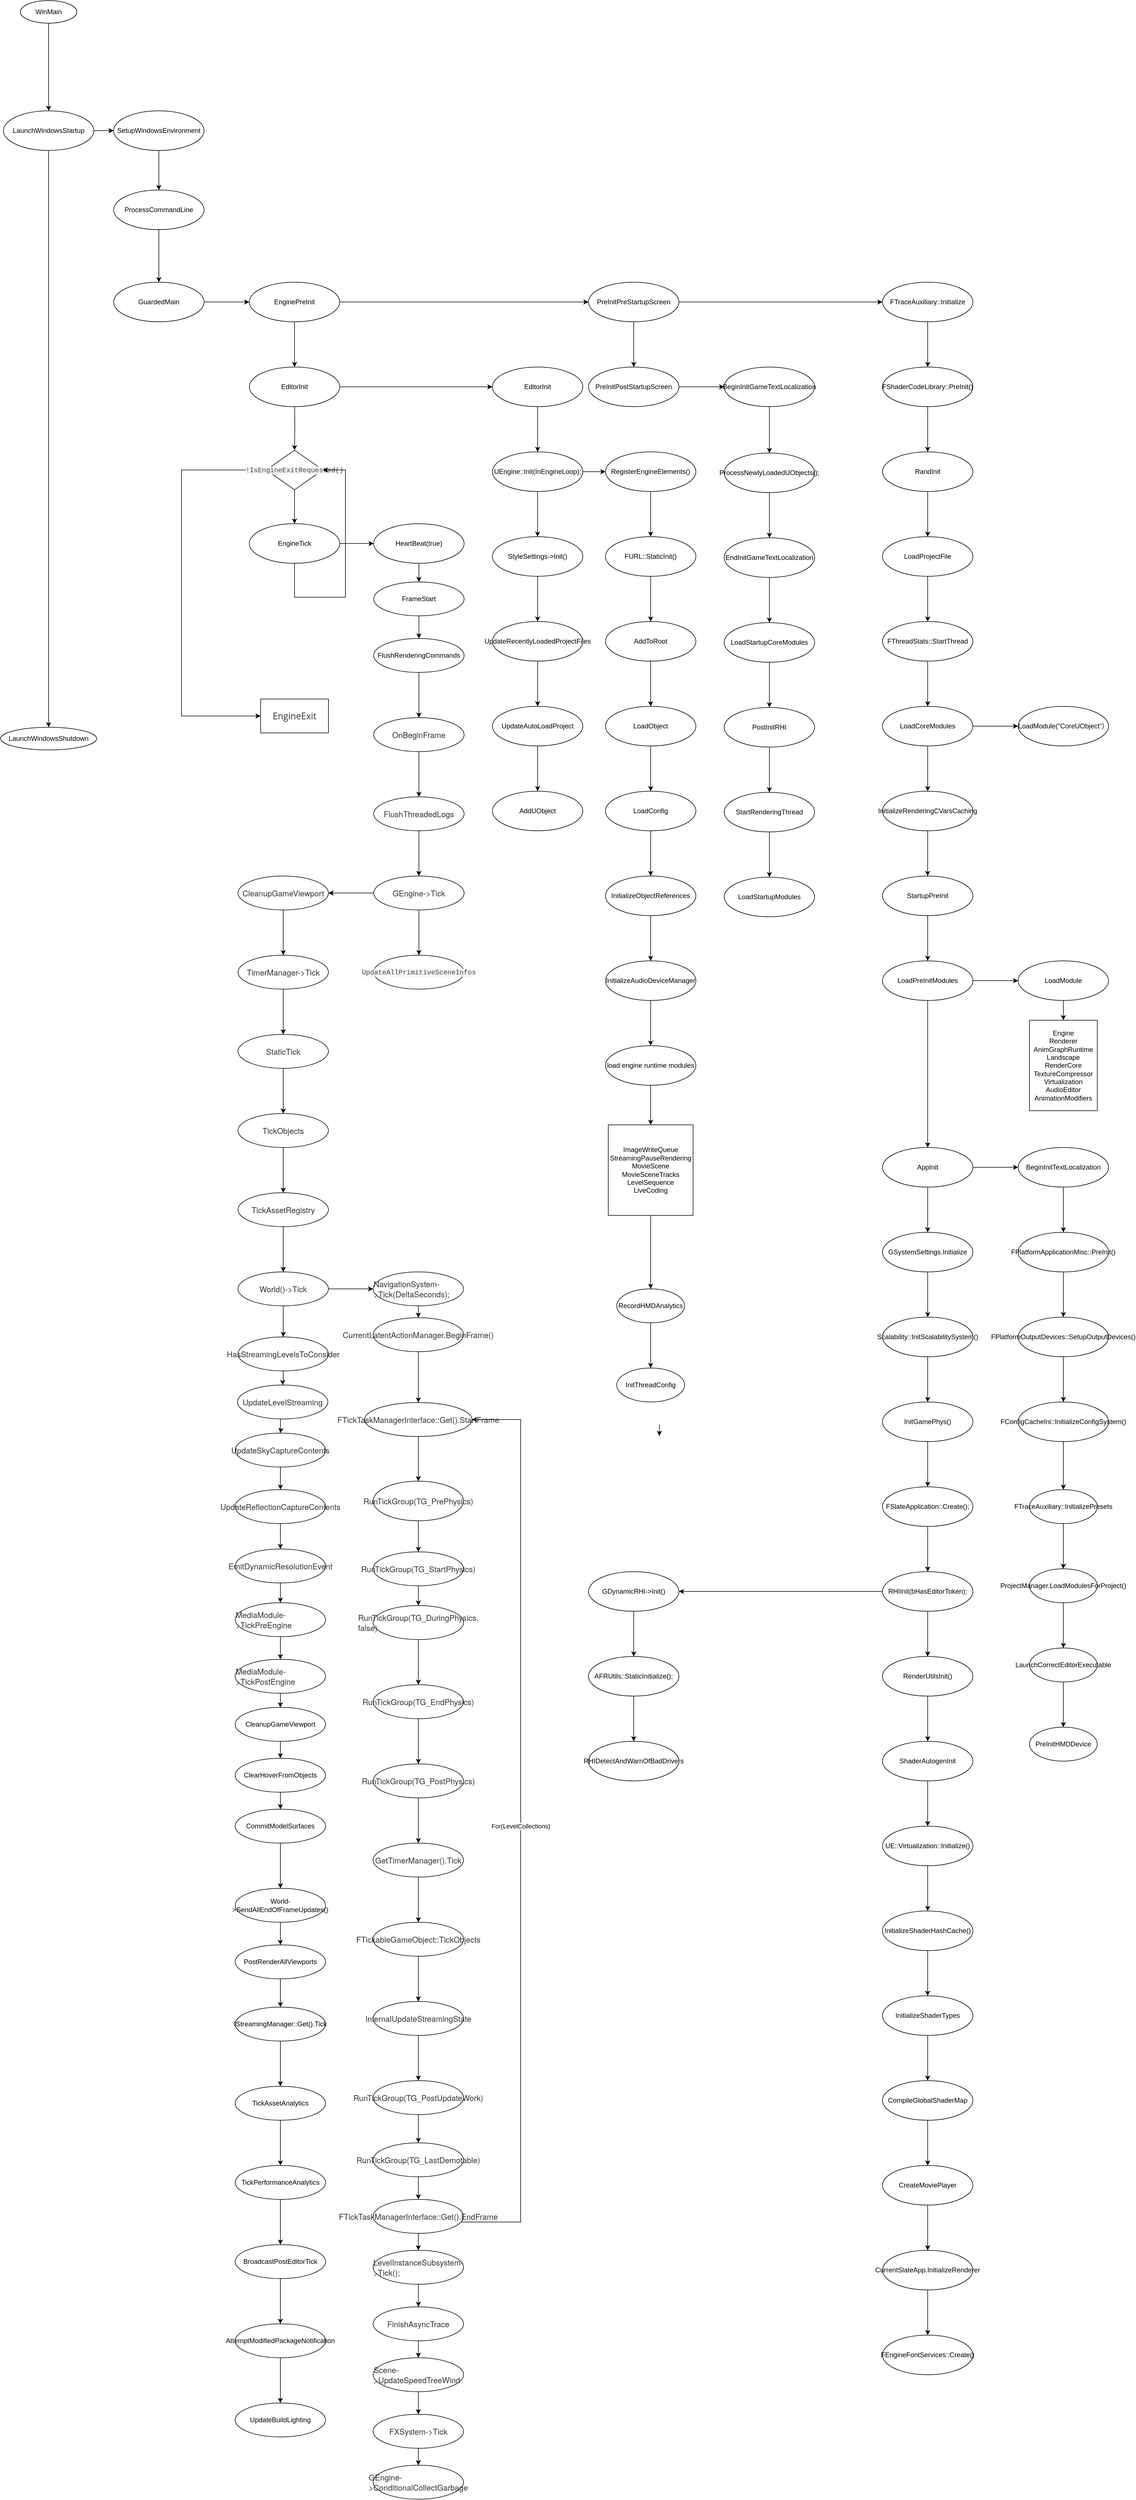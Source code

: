 <mxfile version="18.0.6" type="device"><diagram id="6a731a19-8d31-9384-78a2-239565b7b9f0" name="Page-1"><mxGraphModel dx="2217" dy="655" grid="1" gridSize="10" guides="1" tooltips="1" connect="1" arrows="1" fold="1" page="1" pageScale="1" pageWidth="1169" pageHeight="827" background="none" math="0" shadow="0"><root><mxCell id="0"/><mxCell id="1" parent="0"/><mxCell id="j_UFWxRYbkEgfQwVMo04-49" value="" style="edgeStyle=orthogonalEdgeStyle;rounded=0;orthogonalLoop=1;jettySize=auto;html=1;" edge="1" parent="1" source="j_UFWxRYbkEgfQwVMo04-46" target="j_UFWxRYbkEgfQwVMo04-48"><mxGeometry relative="1" as="geometry"/></mxCell><mxCell id="j_UFWxRYbkEgfQwVMo04-57" value="" style="edgeStyle=orthogonalEdgeStyle;rounded=0;orthogonalLoop=1;jettySize=auto;html=1;" edge="1" parent="1" source="j_UFWxRYbkEgfQwVMo04-46" target="j_UFWxRYbkEgfQwVMo04-56"><mxGeometry relative="1" as="geometry"/></mxCell><mxCell id="j_UFWxRYbkEgfQwVMo04-46" value="WinMain" style="ellipse;whiteSpace=wrap;html=1;align=center;newEdgeStyle={&quot;edgeStyle&quot;:&quot;entityRelationEdgeStyle&quot;,&quot;startArrow&quot;:&quot;none&quot;,&quot;endArrow&quot;:&quot;none&quot;,&quot;segment&quot;:10,&quot;curved&quot;:1};treeFolding=1;treeMoving=1;" vertex="1" parent="1"><mxGeometry x="-335" y="152" width="100" height="40" as="geometry"/></mxCell><mxCell id="j_UFWxRYbkEgfQwVMo04-51" value="" style="edgeStyle=orthogonalEdgeStyle;rounded=0;orthogonalLoop=1;jettySize=auto;html=1;" edge="1" parent="1" source="j_UFWxRYbkEgfQwVMo04-48" target="j_UFWxRYbkEgfQwVMo04-50"><mxGeometry relative="1" as="geometry"/></mxCell><mxCell id="j_UFWxRYbkEgfQwVMo04-48" value="LaunchWindowsStartup" style="ellipse;whiteSpace=wrap;html=1;align=center;newEdgeStyle={&quot;edgeStyle&quot;:&quot;entityRelationEdgeStyle&quot;,&quot;startArrow&quot;:&quot;none&quot;,&quot;endArrow&quot;:&quot;none&quot;,&quot;segment&quot;:10,&quot;curved&quot;:1};treeFolding=1;treeMoving=1;" vertex="1" parent="1"><mxGeometry x="-365" y="347" width="160" height="70" as="geometry"/></mxCell><mxCell id="j_UFWxRYbkEgfQwVMo04-53" value="" style="edgeStyle=orthogonalEdgeStyle;rounded=0;orthogonalLoop=1;jettySize=auto;html=1;" edge="1" parent="1" source="j_UFWxRYbkEgfQwVMo04-50" target="j_UFWxRYbkEgfQwVMo04-52"><mxGeometry relative="1" as="geometry"/></mxCell><mxCell id="j_UFWxRYbkEgfQwVMo04-50" value="SetupWindowsEnvironment" style="ellipse;whiteSpace=wrap;html=1;align=center;newEdgeStyle={&quot;edgeStyle&quot;:&quot;entityRelationEdgeStyle&quot;,&quot;startArrow&quot;:&quot;none&quot;,&quot;endArrow&quot;:&quot;none&quot;,&quot;segment&quot;:10,&quot;curved&quot;:1};treeFolding=1;treeMoving=1;" vertex="1" parent="1"><mxGeometry x="-170" y="347" width="160" height="70" as="geometry"/></mxCell><mxCell id="j_UFWxRYbkEgfQwVMo04-60" value="" style="edgeStyle=orthogonalEdgeStyle;rounded=0;orthogonalLoop=1;jettySize=auto;html=1;" edge="1" parent="1" source="j_UFWxRYbkEgfQwVMo04-52" target="j_UFWxRYbkEgfQwVMo04-59"><mxGeometry relative="1" as="geometry"/></mxCell><mxCell id="j_UFWxRYbkEgfQwVMo04-52" value="ProcessCommandLine" style="ellipse;whiteSpace=wrap;html=1;align=center;newEdgeStyle={&quot;edgeStyle&quot;:&quot;entityRelationEdgeStyle&quot;,&quot;startArrow&quot;:&quot;none&quot;,&quot;endArrow&quot;:&quot;none&quot;,&quot;segment&quot;:10,&quot;curved&quot;:1};treeFolding=1;treeMoving=1;" vertex="1" parent="1"><mxGeometry x="-170" y="487" width="160" height="70" as="geometry"/></mxCell><mxCell id="j_UFWxRYbkEgfQwVMo04-56" value="LaunchWindowsShutdown" style="ellipse;whiteSpace=wrap;html=1;align=center;newEdgeStyle={&quot;edgeStyle&quot;:&quot;entityRelationEdgeStyle&quot;,&quot;startArrow&quot;:&quot;none&quot;,&quot;endArrow&quot;:&quot;none&quot;,&quot;segment&quot;:10,&quot;curved&quot;:1};treeFolding=1;treeMoving=1;" vertex="1" parent="1"><mxGeometry x="-370" y="1437" width="170" height="40" as="geometry"/></mxCell><mxCell id="j_UFWxRYbkEgfQwVMo04-62" value="" style="edgeStyle=orthogonalEdgeStyle;rounded=0;orthogonalLoop=1;jettySize=auto;html=1;entryX=0;entryY=0.5;entryDx=0;entryDy=0;" edge="1" parent="1" source="j_UFWxRYbkEgfQwVMo04-59" target="j_UFWxRYbkEgfQwVMo04-63"><mxGeometry relative="1" as="geometry"><mxPoint x="70" y="672" as="targetPoint"/></mxGeometry></mxCell><mxCell id="j_UFWxRYbkEgfQwVMo04-59" value="GuardedMain" style="ellipse;whiteSpace=wrap;html=1;align=center;newEdgeStyle={&quot;edgeStyle&quot;:&quot;entityRelationEdgeStyle&quot;,&quot;startArrow&quot;:&quot;none&quot;,&quot;endArrow&quot;:&quot;none&quot;,&quot;segment&quot;:10,&quot;curved&quot;:1};treeFolding=1;treeMoving=1;" vertex="1" parent="1"><mxGeometry x="-170" y="650" width="160" height="70" as="geometry"/></mxCell><mxCell id="j_UFWxRYbkEgfQwVMo04-66" value="" style="edgeStyle=orthogonalEdgeStyle;rounded=0;orthogonalLoop=1;jettySize=auto;html=1;" edge="1" parent="1" source="j_UFWxRYbkEgfQwVMo04-63"><mxGeometry relative="1" as="geometry"><mxPoint x="150" y="800" as="targetPoint"/></mxGeometry></mxCell><mxCell id="j_UFWxRYbkEgfQwVMo04-76" value="" style="edgeStyle=orthogonalEdgeStyle;rounded=0;orthogonalLoop=1;jettySize=auto;html=1;" edge="1" parent="1" source="j_UFWxRYbkEgfQwVMo04-63" target="j_UFWxRYbkEgfQwVMo04-75"><mxGeometry relative="1" as="geometry"/></mxCell><mxCell id="j_UFWxRYbkEgfQwVMo04-63" value="EnginePreInit" style="ellipse;whiteSpace=wrap;html=1;align=center;newEdgeStyle={&quot;edgeStyle&quot;:&quot;entityRelationEdgeStyle&quot;,&quot;startArrow&quot;:&quot;none&quot;,&quot;endArrow&quot;:&quot;none&quot;,&quot;segment&quot;:10,&quot;curved&quot;:1};treeFolding=1;treeMoving=1;" vertex="1" parent="1"><mxGeometry x="70" y="650" width="160" height="70" as="geometry"/></mxCell><mxCell id="j_UFWxRYbkEgfQwVMo04-68" value="" style="edgeStyle=orthogonalEdgeStyle;rounded=0;orthogonalLoop=1;jettySize=auto;html=1;entryX=0.5;entryY=0;entryDx=0;entryDy=0;" edge="1" parent="1" target="j_UFWxRYbkEgfQwVMo04-69"><mxGeometry relative="1" as="geometry"><mxPoint x="150" y="857" as="sourcePoint"/><mxPoint x="260" y="937" as="targetPoint"/></mxGeometry></mxCell><mxCell id="j_UFWxRYbkEgfQwVMo04-183" value="" style="edgeStyle=orthogonalEdgeStyle;rounded=0;orthogonalLoop=1;jettySize=auto;html=1;" edge="1" parent="1" source="j_UFWxRYbkEgfQwVMo04-65" target="j_UFWxRYbkEgfQwVMo04-182"><mxGeometry relative="1" as="geometry"/></mxCell><mxCell id="j_UFWxRYbkEgfQwVMo04-65" value="EditorInit" style="ellipse;whiteSpace=wrap;html=1;align=center;newEdgeStyle={&quot;edgeStyle&quot;:&quot;entityRelationEdgeStyle&quot;,&quot;startArrow&quot;:&quot;none&quot;,&quot;endArrow&quot;:&quot;none&quot;,&quot;segment&quot;:10,&quot;curved&quot;:1};treeFolding=1;treeMoving=1;" vertex="1" parent="1"><mxGeometry x="70" y="800" width="160" height="70" as="geometry"/></mxCell><mxCell id="j_UFWxRYbkEgfQwVMo04-71" value="" style="edgeStyle=orthogonalEdgeStyle;rounded=0;orthogonalLoop=1;jettySize=auto;html=1;" edge="1" parent="1" source="j_UFWxRYbkEgfQwVMo04-69" target="j_UFWxRYbkEgfQwVMo04-70"><mxGeometry relative="1" as="geometry"/></mxCell><mxCell id="j_UFWxRYbkEgfQwVMo04-80" value="" style="edgeStyle=orthogonalEdgeStyle;rounded=0;orthogonalLoop=1;jettySize=auto;html=1;" edge="1" parent="1" source="j_UFWxRYbkEgfQwVMo04-69" target="j_UFWxRYbkEgfQwVMo04-79"><mxGeometry relative="1" as="geometry"><Array as="points"><mxPoint x="-50" y="982"/><mxPoint x="-50" y="1417"/></Array></mxGeometry></mxCell><mxCell id="j_UFWxRYbkEgfQwVMo04-69" value="&lt;span style=&quot;color: rgb(68, 68, 68); font-family: &amp;quot;Courier New&amp;quot;, sans-serif; text-align: start; background-color: rgb(245, 245, 245);&quot;&gt;!IsEngineExitRequested()&lt;/span&gt;" style="rhombus;whiteSpace=wrap;html=1;" vertex="1" parent="1"><mxGeometry x="100" y="947" width="100" height="70" as="geometry"/></mxCell><mxCell id="j_UFWxRYbkEgfQwVMo04-221" value="" style="edgeStyle=orthogonalEdgeStyle;rounded=0;orthogonalLoop=1;jettySize=auto;html=1;" edge="1" parent="1" source="j_UFWxRYbkEgfQwVMo04-70" target="j_UFWxRYbkEgfQwVMo04-220"><mxGeometry relative="1" as="geometry"/></mxCell><mxCell id="j_UFWxRYbkEgfQwVMo04-70" value="EngineTick" style="ellipse;whiteSpace=wrap;html=1;align=center;newEdgeStyle={&quot;edgeStyle&quot;:&quot;entityRelationEdgeStyle&quot;,&quot;startArrow&quot;:&quot;none&quot;,&quot;endArrow&quot;:&quot;none&quot;,&quot;segment&quot;:10,&quot;curved&quot;:1};treeFolding=1;treeMoving=1;" vertex="1" parent="1"><mxGeometry x="70" y="1077" width="160" height="70" as="geometry"/></mxCell><mxCell id="j_UFWxRYbkEgfQwVMo04-72" value="" style="endArrow=classic;html=1;rounded=0;entryX=1;entryY=0.5;entryDx=0;entryDy=0;exitX=0.5;exitY=1;exitDx=0;exitDy=0;" edge="1" parent="1" source="j_UFWxRYbkEgfQwVMo04-70" target="j_UFWxRYbkEgfQwVMo04-69"><mxGeometry width="50" height="50" relative="1" as="geometry"><mxPoint x="158" y="1157" as="sourcePoint"/><mxPoint x="190" y="1167" as="targetPoint"/><Array as="points"><mxPoint x="150" y="1207"/><mxPoint x="240" y="1207"/><mxPoint x="240" y="982"/></Array></mxGeometry></mxCell><mxCell id="j_UFWxRYbkEgfQwVMo04-78" value="" style="edgeStyle=orthogonalEdgeStyle;rounded=0;orthogonalLoop=1;jettySize=auto;html=1;" edge="1" parent="1" source="j_UFWxRYbkEgfQwVMo04-75" target="j_UFWxRYbkEgfQwVMo04-77"><mxGeometry relative="1" as="geometry"/></mxCell><mxCell id="j_UFWxRYbkEgfQwVMo04-82" value="" style="edgeStyle=orthogonalEdgeStyle;rounded=0;orthogonalLoop=1;jettySize=auto;html=1;" edge="1" parent="1" source="j_UFWxRYbkEgfQwVMo04-75" target="j_UFWxRYbkEgfQwVMo04-81"><mxGeometry relative="1" as="geometry"/></mxCell><mxCell id="j_UFWxRYbkEgfQwVMo04-75" value="PreInitPreStartupScreen" style="ellipse;whiteSpace=wrap;html=1;align=center;newEdgeStyle={&quot;edgeStyle&quot;:&quot;entityRelationEdgeStyle&quot;,&quot;startArrow&quot;:&quot;none&quot;,&quot;endArrow&quot;:&quot;none&quot;,&quot;segment&quot;:10,&quot;curved&quot;:1};treeFolding=1;treeMoving=1;" vertex="1" parent="1"><mxGeometry x="670" y="650" width="160" height="70" as="geometry"/></mxCell><mxCell id="j_UFWxRYbkEgfQwVMo04-169" value="" style="edgeStyle=orthogonalEdgeStyle;rounded=0;orthogonalLoop=1;jettySize=auto;html=1;" edge="1" parent="1" source="j_UFWxRYbkEgfQwVMo04-77" target="j_UFWxRYbkEgfQwVMo04-168"><mxGeometry relative="1" as="geometry"/></mxCell><mxCell id="j_UFWxRYbkEgfQwVMo04-77" value="PreInitPostStartupScreen" style="ellipse;whiteSpace=wrap;html=1;align=center;newEdgeStyle={&quot;edgeStyle&quot;:&quot;entityRelationEdgeStyle&quot;,&quot;startArrow&quot;:&quot;none&quot;,&quot;endArrow&quot;:&quot;none&quot;,&quot;segment&quot;:10,&quot;curved&quot;:1};treeFolding=1;treeMoving=1;" vertex="1" parent="1"><mxGeometry x="670" y="800" width="160" height="70" as="geometry"/></mxCell><mxCell id="j_UFWxRYbkEgfQwVMo04-79" value="&lt;span style=&quot;color: rgb(51, 51, 51); font-family: &amp;quot;Open Sans&amp;quot;, &amp;quot;Clear Sans&amp;quot;, &amp;quot;Helvetica Neue&amp;quot;, Helvetica, Arial, &amp;quot;Segoe UI Emoji&amp;quot;, sans-serif; font-size: 16px; orphans: 4; text-align: left; background-color: rgb(255, 255, 255);&quot;&gt;EngineExit&lt;/span&gt;" style="whiteSpace=wrap;html=1;" vertex="1" parent="1"><mxGeometry x="90" y="1387" width="120" height="60" as="geometry"/></mxCell><mxCell id="j_UFWxRYbkEgfQwVMo04-84" value="" style="edgeStyle=orthogonalEdgeStyle;rounded=0;orthogonalLoop=1;jettySize=auto;html=1;" edge="1" parent="1" source="j_UFWxRYbkEgfQwVMo04-81" target="j_UFWxRYbkEgfQwVMo04-83"><mxGeometry relative="1" as="geometry"/></mxCell><mxCell id="j_UFWxRYbkEgfQwVMo04-81" value="FTraceAuxiliary::Initialize" style="ellipse;whiteSpace=wrap;html=1;align=center;newEdgeStyle={&quot;edgeStyle&quot;:&quot;entityRelationEdgeStyle&quot;,&quot;startArrow&quot;:&quot;none&quot;,&quot;endArrow&quot;:&quot;none&quot;,&quot;segment&quot;:10,&quot;curved&quot;:1};treeFolding=1;treeMoving=1;" vertex="1" parent="1"><mxGeometry x="1190" y="650" width="160" height="70" as="geometry"/></mxCell><mxCell id="j_UFWxRYbkEgfQwVMo04-86" value="" style="edgeStyle=orthogonalEdgeStyle;rounded=0;orthogonalLoop=1;jettySize=auto;html=1;" edge="1" parent="1" source="j_UFWxRYbkEgfQwVMo04-83" target="j_UFWxRYbkEgfQwVMo04-85"><mxGeometry relative="1" as="geometry"/></mxCell><mxCell id="j_UFWxRYbkEgfQwVMo04-83" value="FShaderCodeLibrary::PreInit()" style="ellipse;whiteSpace=wrap;html=1;align=center;newEdgeStyle={&quot;edgeStyle&quot;:&quot;entityRelationEdgeStyle&quot;,&quot;startArrow&quot;:&quot;none&quot;,&quot;endArrow&quot;:&quot;none&quot;,&quot;segment&quot;:10,&quot;curved&quot;:1};treeFolding=1;treeMoving=1;" vertex="1" parent="1"><mxGeometry x="1190" y="800" width="160" height="70" as="geometry"/></mxCell><mxCell id="j_UFWxRYbkEgfQwVMo04-88" value="" style="edgeStyle=orthogonalEdgeStyle;rounded=0;orthogonalLoop=1;jettySize=auto;html=1;" edge="1" parent="1" source="j_UFWxRYbkEgfQwVMo04-85" target="j_UFWxRYbkEgfQwVMo04-87"><mxGeometry relative="1" as="geometry"/></mxCell><mxCell id="j_UFWxRYbkEgfQwVMo04-85" value="RandInit" style="ellipse;whiteSpace=wrap;html=1;align=center;newEdgeStyle={&quot;edgeStyle&quot;:&quot;entityRelationEdgeStyle&quot;,&quot;startArrow&quot;:&quot;none&quot;,&quot;endArrow&quot;:&quot;none&quot;,&quot;segment&quot;:10,&quot;curved&quot;:1};treeFolding=1;treeMoving=1;" vertex="1" parent="1"><mxGeometry x="1190" y="950" width="160" height="70" as="geometry"/></mxCell><mxCell id="j_UFWxRYbkEgfQwVMo04-90" value="" style="edgeStyle=orthogonalEdgeStyle;rounded=0;orthogonalLoop=1;jettySize=auto;html=1;" edge="1" parent="1" source="j_UFWxRYbkEgfQwVMo04-87" target="j_UFWxRYbkEgfQwVMo04-89"><mxGeometry relative="1" as="geometry"/></mxCell><mxCell id="j_UFWxRYbkEgfQwVMo04-87" value="LoadProjectFile" style="ellipse;whiteSpace=wrap;html=1;align=center;newEdgeStyle={&quot;edgeStyle&quot;:&quot;entityRelationEdgeStyle&quot;,&quot;startArrow&quot;:&quot;none&quot;,&quot;endArrow&quot;:&quot;none&quot;,&quot;segment&quot;:10,&quot;curved&quot;:1};treeFolding=1;treeMoving=1;" vertex="1" parent="1"><mxGeometry x="1190" y="1100" width="160" height="70" as="geometry"/></mxCell><mxCell id="j_UFWxRYbkEgfQwVMo04-92" value="" style="edgeStyle=orthogonalEdgeStyle;rounded=0;orthogonalLoop=1;jettySize=auto;html=1;" edge="1" parent="1" source="j_UFWxRYbkEgfQwVMo04-89" target="j_UFWxRYbkEgfQwVMo04-91"><mxGeometry relative="1" as="geometry"/></mxCell><mxCell id="j_UFWxRYbkEgfQwVMo04-89" value="FThreadStats::StartThread" style="ellipse;whiteSpace=wrap;html=1;align=center;newEdgeStyle={&quot;edgeStyle&quot;:&quot;entityRelationEdgeStyle&quot;,&quot;startArrow&quot;:&quot;none&quot;,&quot;endArrow&quot;:&quot;none&quot;,&quot;segment&quot;:10,&quot;curved&quot;:1};treeFolding=1;treeMoving=1;" vertex="1" parent="1"><mxGeometry x="1190" y="1250" width="160" height="70" as="geometry"/></mxCell><mxCell id="j_UFWxRYbkEgfQwVMo04-94" value="" style="edgeStyle=orthogonalEdgeStyle;rounded=0;orthogonalLoop=1;jettySize=auto;html=1;" edge="1" parent="1" source="j_UFWxRYbkEgfQwVMo04-91" target="j_UFWxRYbkEgfQwVMo04-93"><mxGeometry relative="1" as="geometry"/></mxCell><mxCell id="j_UFWxRYbkEgfQwVMo04-100" value="" style="edgeStyle=orthogonalEdgeStyle;rounded=0;orthogonalLoop=1;jettySize=auto;html=1;" edge="1" parent="1" source="j_UFWxRYbkEgfQwVMo04-91" target="j_UFWxRYbkEgfQwVMo04-99"><mxGeometry relative="1" as="geometry"/></mxCell><mxCell id="j_UFWxRYbkEgfQwVMo04-91" value="LoadCoreModules" style="ellipse;whiteSpace=wrap;html=1;align=center;newEdgeStyle={&quot;edgeStyle&quot;:&quot;entityRelationEdgeStyle&quot;,&quot;startArrow&quot;:&quot;none&quot;,&quot;endArrow&quot;:&quot;none&quot;,&quot;segment&quot;:10,&quot;curved&quot;:1};treeFolding=1;treeMoving=1;" vertex="1" parent="1"><mxGeometry x="1190" y="1400" width="160" height="70" as="geometry"/></mxCell><mxCell id="j_UFWxRYbkEgfQwVMo04-96" value="" style="edgeStyle=orthogonalEdgeStyle;rounded=0;orthogonalLoop=1;jettySize=auto;html=1;" edge="1" parent="1" source="j_UFWxRYbkEgfQwVMo04-93" target="j_UFWxRYbkEgfQwVMo04-95"><mxGeometry relative="1" as="geometry"/></mxCell><mxCell id="j_UFWxRYbkEgfQwVMo04-93" value="InitializeRenderingCVarsCaching" style="ellipse;whiteSpace=wrap;html=1;align=center;newEdgeStyle={&quot;edgeStyle&quot;:&quot;entityRelationEdgeStyle&quot;,&quot;startArrow&quot;:&quot;none&quot;,&quot;endArrow&quot;:&quot;none&quot;,&quot;segment&quot;:10,&quot;curved&quot;:1};treeFolding=1;treeMoving=1;" vertex="1" parent="1"><mxGeometry x="1190" y="1550" width="160" height="70" as="geometry"/></mxCell><mxCell id="j_UFWxRYbkEgfQwVMo04-98" value="" style="edgeStyle=orthogonalEdgeStyle;rounded=0;orthogonalLoop=1;jettySize=auto;html=1;" edge="1" parent="1" source="j_UFWxRYbkEgfQwVMo04-95" target="j_UFWxRYbkEgfQwVMo04-97"><mxGeometry relative="1" as="geometry"/></mxCell><mxCell id="j_UFWxRYbkEgfQwVMo04-95" value="StartupPreInit" style="ellipse;whiteSpace=wrap;html=1;align=center;newEdgeStyle={&quot;edgeStyle&quot;:&quot;entityRelationEdgeStyle&quot;,&quot;startArrow&quot;:&quot;none&quot;,&quot;endArrow&quot;:&quot;none&quot;,&quot;segment&quot;:10,&quot;curved&quot;:1};treeFolding=1;treeMoving=1;" vertex="1" parent="1"><mxGeometry x="1190" y="1700" width="160" height="70" as="geometry"/></mxCell><mxCell id="j_UFWxRYbkEgfQwVMo04-102" value="" style="edgeStyle=orthogonalEdgeStyle;rounded=0;orthogonalLoop=1;jettySize=auto;html=1;" edge="1" parent="1" source="j_UFWxRYbkEgfQwVMo04-97" target="j_UFWxRYbkEgfQwVMo04-101"><mxGeometry relative="1" as="geometry"/></mxCell><mxCell id="j_UFWxRYbkEgfQwVMo04-117" value="" style="edgeStyle=orthogonalEdgeStyle;rounded=0;orthogonalLoop=1;jettySize=auto;html=1;" edge="1" parent="1" source="j_UFWxRYbkEgfQwVMo04-97" target="j_UFWxRYbkEgfQwVMo04-116"><mxGeometry relative="1" as="geometry"/></mxCell><mxCell id="j_UFWxRYbkEgfQwVMo04-97" value="LoadPreInitModules" style="ellipse;whiteSpace=wrap;html=1;align=center;newEdgeStyle={&quot;edgeStyle&quot;:&quot;entityRelationEdgeStyle&quot;,&quot;startArrow&quot;:&quot;none&quot;,&quot;endArrow&quot;:&quot;none&quot;,&quot;segment&quot;:10,&quot;curved&quot;:1};treeFolding=1;treeMoving=1;" vertex="1" parent="1"><mxGeometry x="1190" y="1850" width="160" height="70" as="geometry"/></mxCell><mxCell id="j_UFWxRYbkEgfQwVMo04-99" value="LoadModule(&quot;CoreUObject“）" style="ellipse;whiteSpace=wrap;html=1;align=center;newEdgeStyle={&quot;edgeStyle&quot;:&quot;entityRelationEdgeStyle&quot;,&quot;startArrow&quot;:&quot;none&quot;,&quot;endArrow&quot;:&quot;none&quot;,&quot;segment&quot;:10,&quot;curved&quot;:1};treeFolding=1;treeMoving=1;" vertex="1" parent="1"><mxGeometry x="1430" y="1400" width="160" height="70" as="geometry"/></mxCell><mxCell id="j_UFWxRYbkEgfQwVMo04-104" value="" style="edgeStyle=orthogonalEdgeStyle;rounded=0;orthogonalLoop=1;jettySize=auto;html=1;entryX=0.5;entryY=0;entryDx=0;entryDy=0;" edge="1" parent="1" source="j_UFWxRYbkEgfQwVMo04-101" target="j_UFWxRYbkEgfQwVMo04-113"><mxGeometry relative="1" as="geometry"><mxPoint x="1510" y="2000" as="targetPoint"/></mxGeometry></mxCell><mxCell id="j_UFWxRYbkEgfQwVMo04-101" value="LoadModule" style="ellipse;whiteSpace=wrap;html=1;align=center;newEdgeStyle={&quot;edgeStyle&quot;:&quot;entityRelationEdgeStyle&quot;,&quot;startArrow&quot;:&quot;none&quot;,&quot;endArrow&quot;:&quot;none&quot;,&quot;segment&quot;:10,&quot;curved&quot;:1};treeFolding=1;treeMoving=1;" vertex="1" parent="1"><mxGeometry x="1430" y="1850" width="160" height="70" as="geometry"/></mxCell><mxCell id="j_UFWxRYbkEgfQwVMo04-113" value="&lt;div&gt;Engine&lt;/div&gt;&lt;div&gt;Renderer&lt;/div&gt;&lt;div&gt;AnimGraphRuntime&lt;/div&gt;&lt;div&gt;Landscape&lt;/div&gt;&lt;div&gt;RenderCore&lt;/div&gt;&lt;div&gt;TextureCompressor&lt;/div&gt;&lt;div&gt;Virtualization&lt;/div&gt;&lt;div&gt;AudioEditor&lt;/div&gt;&lt;div&gt;AnimationModifiers&lt;/div&gt;" style="rounded=0;whiteSpace=wrap;html=1;fillColor=#FFFFFF;" vertex="1" parent="1"><mxGeometry x="1450" y="1955" width="120" height="160" as="geometry"/></mxCell><mxCell id="j_UFWxRYbkEgfQwVMo04-119" value="" style="edgeStyle=orthogonalEdgeStyle;rounded=0;orthogonalLoop=1;jettySize=auto;html=1;" edge="1" parent="1" source="j_UFWxRYbkEgfQwVMo04-116" target="j_UFWxRYbkEgfQwVMo04-118"><mxGeometry relative="1" as="geometry"/></mxCell><mxCell id="j_UFWxRYbkEgfQwVMo04-135" value="" style="edgeStyle=orthogonalEdgeStyle;rounded=0;orthogonalLoop=1;jettySize=auto;html=1;" edge="1" parent="1" source="j_UFWxRYbkEgfQwVMo04-116" target="j_UFWxRYbkEgfQwVMo04-134"><mxGeometry relative="1" as="geometry"/></mxCell><mxCell id="j_UFWxRYbkEgfQwVMo04-116" value="AppInit" style="ellipse;whiteSpace=wrap;html=1;align=center;newEdgeStyle={&quot;edgeStyle&quot;:&quot;entityRelationEdgeStyle&quot;,&quot;startArrow&quot;:&quot;none&quot;,&quot;endArrow&quot;:&quot;none&quot;,&quot;segment&quot;:10,&quot;curved&quot;:1};treeFolding=1;treeMoving=1;" vertex="1" parent="1"><mxGeometry x="1190" y="2180" width="160" height="70" as="geometry"/></mxCell><mxCell id="j_UFWxRYbkEgfQwVMo04-121" value="" style="edgeStyle=orthogonalEdgeStyle;rounded=0;orthogonalLoop=1;jettySize=auto;html=1;" edge="1" parent="1" source="j_UFWxRYbkEgfQwVMo04-118" target="j_UFWxRYbkEgfQwVMo04-120"><mxGeometry relative="1" as="geometry"/></mxCell><mxCell id="j_UFWxRYbkEgfQwVMo04-118" value="BeginInitTextLocalization" style="ellipse;whiteSpace=wrap;html=1;align=center;newEdgeStyle={&quot;edgeStyle&quot;:&quot;entityRelationEdgeStyle&quot;,&quot;startArrow&quot;:&quot;none&quot;,&quot;endArrow&quot;:&quot;none&quot;,&quot;segment&quot;:10,&quot;curved&quot;:1};treeFolding=1;treeMoving=1;" vertex="1" parent="1"><mxGeometry x="1430" y="2180" width="160" height="70" as="geometry"/></mxCell><mxCell id="j_UFWxRYbkEgfQwVMo04-123" value="" style="edgeStyle=orthogonalEdgeStyle;rounded=0;orthogonalLoop=1;jettySize=auto;html=1;" edge="1" parent="1" source="j_UFWxRYbkEgfQwVMo04-120" target="j_UFWxRYbkEgfQwVMo04-122"><mxGeometry relative="1" as="geometry"/></mxCell><mxCell id="j_UFWxRYbkEgfQwVMo04-120" value="FPlatformApplicationMisc::PreInit()" style="ellipse;whiteSpace=wrap;html=1;align=center;newEdgeStyle={&quot;edgeStyle&quot;:&quot;entityRelationEdgeStyle&quot;,&quot;startArrow&quot;:&quot;none&quot;,&quot;endArrow&quot;:&quot;none&quot;,&quot;segment&quot;:10,&quot;curved&quot;:1};treeFolding=1;treeMoving=1;" vertex="1" parent="1"><mxGeometry x="1430" y="2330" width="160" height="70" as="geometry"/></mxCell><mxCell id="j_UFWxRYbkEgfQwVMo04-125" value="" style="edgeStyle=orthogonalEdgeStyle;rounded=0;orthogonalLoop=1;jettySize=auto;html=1;" edge="1" parent="1" source="j_UFWxRYbkEgfQwVMo04-122" target="j_UFWxRYbkEgfQwVMo04-124"><mxGeometry relative="1" as="geometry"/></mxCell><mxCell id="j_UFWxRYbkEgfQwVMo04-122" value="FPlatformOutputDevices::SetupOutputDevices()" style="ellipse;whiteSpace=wrap;html=1;align=center;newEdgeStyle={&quot;edgeStyle&quot;:&quot;entityRelationEdgeStyle&quot;,&quot;startArrow&quot;:&quot;none&quot;,&quot;endArrow&quot;:&quot;none&quot;,&quot;segment&quot;:10,&quot;curved&quot;:1};treeFolding=1;treeMoving=1;" vertex="1" parent="1"><mxGeometry x="1430" y="2480" width="160" height="70" as="geometry"/></mxCell><mxCell id="j_UFWxRYbkEgfQwVMo04-127" value="" style="edgeStyle=orthogonalEdgeStyle;rounded=0;orthogonalLoop=1;jettySize=auto;html=1;" edge="1" parent="1" source="j_UFWxRYbkEgfQwVMo04-124" target="j_UFWxRYbkEgfQwVMo04-126"><mxGeometry relative="1" as="geometry"/></mxCell><mxCell id="j_UFWxRYbkEgfQwVMo04-124" value="FConfigCacheIni::InitializeConfigSystem()" style="ellipse;whiteSpace=wrap;html=1;align=center;newEdgeStyle={&quot;edgeStyle&quot;:&quot;entityRelationEdgeStyle&quot;,&quot;startArrow&quot;:&quot;none&quot;,&quot;endArrow&quot;:&quot;none&quot;,&quot;segment&quot;:10,&quot;curved&quot;:1};treeFolding=1;treeMoving=1;" vertex="1" parent="1"><mxGeometry x="1430" y="2630" width="160" height="70" as="geometry"/></mxCell><mxCell id="j_UFWxRYbkEgfQwVMo04-129" value="" style="edgeStyle=orthogonalEdgeStyle;rounded=0;orthogonalLoop=1;jettySize=auto;html=1;" edge="1" parent="1" source="j_UFWxRYbkEgfQwVMo04-126" target="j_UFWxRYbkEgfQwVMo04-128"><mxGeometry relative="1" as="geometry"/></mxCell><mxCell id="j_UFWxRYbkEgfQwVMo04-126" value="FTraceAuxiliary::InitializePresets" style="ellipse;whiteSpace=wrap;html=1;" vertex="1" parent="1"><mxGeometry x="1450" y="2785" width="120" height="60" as="geometry"/></mxCell><mxCell id="j_UFWxRYbkEgfQwVMo04-131" value="" style="edgeStyle=orthogonalEdgeStyle;rounded=0;orthogonalLoop=1;jettySize=auto;html=1;" edge="1" parent="1" source="j_UFWxRYbkEgfQwVMo04-128" target="j_UFWxRYbkEgfQwVMo04-130"><mxGeometry relative="1" as="geometry"/></mxCell><mxCell id="j_UFWxRYbkEgfQwVMo04-128" value="ProjectManager.LoadModulesForProject()" style="ellipse;whiteSpace=wrap;html=1;" vertex="1" parent="1"><mxGeometry x="1450" y="2925" width="120" height="60" as="geometry"/></mxCell><mxCell id="j_UFWxRYbkEgfQwVMo04-133" value="" style="edgeStyle=orthogonalEdgeStyle;rounded=0;orthogonalLoop=1;jettySize=auto;html=1;" edge="1" parent="1" source="j_UFWxRYbkEgfQwVMo04-130" target="j_UFWxRYbkEgfQwVMo04-132"><mxGeometry relative="1" as="geometry"/></mxCell><mxCell id="j_UFWxRYbkEgfQwVMo04-130" value="LaunchCorrectEditorExecutable" style="ellipse;whiteSpace=wrap;html=1;" vertex="1" parent="1"><mxGeometry x="1450" y="3065" width="120" height="60" as="geometry"/></mxCell><mxCell id="j_UFWxRYbkEgfQwVMo04-132" value="PreInitHMDDevice" style="ellipse;whiteSpace=wrap;html=1;" vertex="1" parent="1"><mxGeometry x="1450" y="3205" width="120" height="60" as="geometry"/></mxCell><mxCell id="j_UFWxRYbkEgfQwVMo04-137" value="" style="edgeStyle=orthogonalEdgeStyle;rounded=0;orthogonalLoop=1;jettySize=auto;html=1;" edge="1" parent="1" source="j_UFWxRYbkEgfQwVMo04-134" target="j_UFWxRYbkEgfQwVMo04-136"><mxGeometry relative="1" as="geometry"/></mxCell><mxCell id="j_UFWxRYbkEgfQwVMo04-134" value="GSystemSettings.Initialize" style="ellipse;whiteSpace=wrap;html=1;align=center;newEdgeStyle={&quot;edgeStyle&quot;:&quot;entityRelationEdgeStyle&quot;,&quot;startArrow&quot;:&quot;none&quot;,&quot;endArrow&quot;:&quot;none&quot;,&quot;segment&quot;:10,&quot;curved&quot;:1};treeFolding=1;treeMoving=1;" vertex="1" parent="1"><mxGeometry x="1190" y="2330" width="160" height="70" as="geometry"/></mxCell><mxCell id="j_UFWxRYbkEgfQwVMo04-139" value="" style="edgeStyle=orthogonalEdgeStyle;rounded=0;orthogonalLoop=1;jettySize=auto;html=1;" edge="1" parent="1" source="j_UFWxRYbkEgfQwVMo04-136" target="j_UFWxRYbkEgfQwVMo04-138"><mxGeometry relative="1" as="geometry"/></mxCell><mxCell id="j_UFWxRYbkEgfQwVMo04-136" value="Scalability::InitScalabilitySystem()" style="ellipse;whiteSpace=wrap;html=1;align=center;newEdgeStyle={&quot;edgeStyle&quot;:&quot;entityRelationEdgeStyle&quot;,&quot;startArrow&quot;:&quot;none&quot;,&quot;endArrow&quot;:&quot;none&quot;,&quot;segment&quot;:10,&quot;curved&quot;:1};treeFolding=1;treeMoving=1;" vertex="1" parent="1"><mxGeometry x="1190" y="2480" width="160" height="70" as="geometry"/></mxCell><mxCell id="j_UFWxRYbkEgfQwVMo04-141" value="" style="edgeStyle=orthogonalEdgeStyle;rounded=0;orthogonalLoop=1;jettySize=auto;html=1;" edge="1" parent="1" source="j_UFWxRYbkEgfQwVMo04-138" target="j_UFWxRYbkEgfQwVMo04-140"><mxGeometry relative="1" as="geometry"/></mxCell><mxCell id="j_UFWxRYbkEgfQwVMo04-138" value="InitGamePhys()" style="ellipse;whiteSpace=wrap;html=1;align=center;newEdgeStyle={&quot;edgeStyle&quot;:&quot;entityRelationEdgeStyle&quot;,&quot;startArrow&quot;:&quot;none&quot;,&quot;endArrow&quot;:&quot;none&quot;,&quot;segment&quot;:10,&quot;curved&quot;:1};treeFolding=1;treeMoving=1;" vertex="1" parent="1"><mxGeometry x="1190" y="2630" width="160" height="70" as="geometry"/></mxCell><mxCell id="j_UFWxRYbkEgfQwVMo04-143" value="" style="edgeStyle=orthogonalEdgeStyle;rounded=0;orthogonalLoop=1;jettySize=auto;html=1;" edge="1" parent="1" source="j_UFWxRYbkEgfQwVMo04-140" target="j_UFWxRYbkEgfQwVMo04-142"><mxGeometry relative="1" as="geometry"/></mxCell><mxCell id="j_UFWxRYbkEgfQwVMo04-140" value="FSlateApplication::Create();" style="ellipse;whiteSpace=wrap;html=1;align=center;newEdgeStyle={&quot;edgeStyle&quot;:&quot;entityRelationEdgeStyle&quot;,&quot;startArrow&quot;:&quot;none&quot;,&quot;endArrow&quot;:&quot;none&quot;,&quot;segment&quot;:10,&quot;curved&quot;:1};treeFolding=1;treeMoving=1;" vertex="1" parent="1"><mxGeometry x="1190" y="2780" width="160" height="70" as="geometry"/></mxCell><mxCell id="j_UFWxRYbkEgfQwVMo04-145" value="" style="edgeStyle=orthogonalEdgeStyle;rounded=0;orthogonalLoop=1;jettySize=auto;html=1;" edge="1" parent="1" source="j_UFWxRYbkEgfQwVMo04-142" target="j_UFWxRYbkEgfQwVMo04-144"><mxGeometry relative="1" as="geometry"/></mxCell><mxCell id="j_UFWxRYbkEgfQwVMo04-151" value="" style="edgeStyle=orthogonalEdgeStyle;rounded=0;orthogonalLoop=1;jettySize=auto;html=1;" edge="1" parent="1" source="j_UFWxRYbkEgfQwVMo04-142" target="j_UFWxRYbkEgfQwVMo04-150"><mxGeometry relative="1" as="geometry"/></mxCell><mxCell id="j_UFWxRYbkEgfQwVMo04-142" value="RHIInit(bHasEditorToken);" style="ellipse;whiteSpace=wrap;html=1;align=center;newEdgeStyle={&quot;edgeStyle&quot;:&quot;entityRelationEdgeStyle&quot;,&quot;startArrow&quot;:&quot;none&quot;,&quot;endArrow&quot;:&quot;none&quot;,&quot;segment&quot;:10,&quot;curved&quot;:1};treeFolding=1;treeMoving=1;" vertex="1" parent="1"><mxGeometry x="1190" y="2930" width="160" height="70" as="geometry"/></mxCell><mxCell id="j_UFWxRYbkEgfQwVMo04-147" value="" style="edgeStyle=orthogonalEdgeStyle;rounded=0;orthogonalLoop=1;jettySize=auto;html=1;" edge="1" parent="1" source="j_UFWxRYbkEgfQwVMo04-144" target="j_UFWxRYbkEgfQwVMo04-146"><mxGeometry relative="1" as="geometry"/></mxCell><mxCell id="j_UFWxRYbkEgfQwVMo04-144" value="GDynamicRHI-&amp;gt;Init()" style="ellipse;whiteSpace=wrap;html=1;align=center;newEdgeStyle={&quot;edgeStyle&quot;:&quot;entityRelationEdgeStyle&quot;,&quot;startArrow&quot;:&quot;none&quot;,&quot;endArrow&quot;:&quot;none&quot;,&quot;segment&quot;:10,&quot;curved&quot;:1};treeFolding=1;treeMoving=1;" vertex="1" parent="1"><mxGeometry x="670" y="2930" width="160" height="70" as="geometry"/></mxCell><mxCell id="j_UFWxRYbkEgfQwVMo04-149" value="" style="edgeStyle=orthogonalEdgeStyle;rounded=0;orthogonalLoop=1;jettySize=auto;html=1;" edge="1" parent="1" source="j_UFWxRYbkEgfQwVMo04-146" target="j_UFWxRYbkEgfQwVMo04-148"><mxGeometry relative="1" as="geometry"/></mxCell><mxCell id="j_UFWxRYbkEgfQwVMo04-146" value="AFRUtils::StaticInitialize();" style="ellipse;whiteSpace=wrap;html=1;align=center;newEdgeStyle={&quot;edgeStyle&quot;:&quot;entityRelationEdgeStyle&quot;,&quot;startArrow&quot;:&quot;none&quot;,&quot;endArrow&quot;:&quot;none&quot;,&quot;segment&quot;:10,&quot;curved&quot;:1};treeFolding=1;treeMoving=1;" vertex="1" parent="1"><mxGeometry x="670" y="3080" width="160" height="70" as="geometry"/></mxCell><mxCell id="j_UFWxRYbkEgfQwVMo04-148" value="RHIDetectAndWarnOfBadDrivers" style="ellipse;whiteSpace=wrap;html=1;align=center;newEdgeStyle={&quot;edgeStyle&quot;:&quot;entityRelationEdgeStyle&quot;,&quot;startArrow&quot;:&quot;none&quot;,&quot;endArrow&quot;:&quot;none&quot;,&quot;segment&quot;:10,&quot;curved&quot;:1};treeFolding=1;treeMoving=1;" vertex="1" parent="1"><mxGeometry x="670" y="3230" width="160" height="70" as="geometry"/></mxCell><mxCell id="j_UFWxRYbkEgfQwVMo04-153" value="" style="edgeStyle=orthogonalEdgeStyle;rounded=0;orthogonalLoop=1;jettySize=auto;html=1;" edge="1" parent="1" source="j_UFWxRYbkEgfQwVMo04-150" target="j_UFWxRYbkEgfQwVMo04-152"><mxGeometry relative="1" as="geometry"/></mxCell><mxCell id="j_UFWxRYbkEgfQwVMo04-150" value="RenderUtilsInit()" style="ellipse;whiteSpace=wrap;html=1;align=center;newEdgeStyle={&quot;edgeStyle&quot;:&quot;entityRelationEdgeStyle&quot;,&quot;startArrow&quot;:&quot;none&quot;,&quot;endArrow&quot;:&quot;none&quot;,&quot;segment&quot;:10,&quot;curved&quot;:1};treeFolding=1;treeMoving=1;" vertex="1" parent="1"><mxGeometry x="1190" y="3080" width="160" height="70" as="geometry"/></mxCell><mxCell id="j_UFWxRYbkEgfQwVMo04-155" value="" style="edgeStyle=orthogonalEdgeStyle;rounded=0;orthogonalLoop=1;jettySize=auto;html=1;" edge="1" parent="1" source="j_UFWxRYbkEgfQwVMo04-152" target="j_UFWxRYbkEgfQwVMo04-154"><mxGeometry relative="1" as="geometry"/></mxCell><mxCell id="j_UFWxRYbkEgfQwVMo04-152" value="ShaderAutogenInit" style="ellipse;whiteSpace=wrap;html=1;align=center;newEdgeStyle={&quot;edgeStyle&quot;:&quot;entityRelationEdgeStyle&quot;,&quot;startArrow&quot;:&quot;none&quot;,&quot;endArrow&quot;:&quot;none&quot;,&quot;segment&quot;:10,&quot;curved&quot;:1};treeFolding=1;treeMoving=1;" vertex="1" parent="1"><mxGeometry x="1190" y="3230" width="160" height="70" as="geometry"/></mxCell><mxCell id="j_UFWxRYbkEgfQwVMo04-157" value="" style="edgeStyle=orthogonalEdgeStyle;rounded=0;orthogonalLoop=1;jettySize=auto;html=1;" edge="1" parent="1" source="j_UFWxRYbkEgfQwVMo04-154" target="j_UFWxRYbkEgfQwVMo04-156"><mxGeometry relative="1" as="geometry"/></mxCell><mxCell id="j_UFWxRYbkEgfQwVMo04-154" value="UE::Virtualization::Initialize()" style="ellipse;whiteSpace=wrap;html=1;align=center;newEdgeStyle={&quot;edgeStyle&quot;:&quot;entityRelationEdgeStyle&quot;,&quot;startArrow&quot;:&quot;none&quot;,&quot;endArrow&quot;:&quot;none&quot;,&quot;segment&quot;:10,&quot;curved&quot;:1};treeFolding=1;treeMoving=1;" vertex="1" parent="1"><mxGeometry x="1190" y="3380" width="160" height="70" as="geometry"/></mxCell><mxCell id="j_UFWxRYbkEgfQwVMo04-159" value="" style="edgeStyle=orthogonalEdgeStyle;rounded=0;orthogonalLoop=1;jettySize=auto;html=1;" edge="1" parent="1" source="j_UFWxRYbkEgfQwVMo04-156" target="j_UFWxRYbkEgfQwVMo04-158"><mxGeometry relative="1" as="geometry"/></mxCell><mxCell id="j_UFWxRYbkEgfQwVMo04-156" value="InitializeShaderHashCache()" style="ellipse;whiteSpace=wrap;html=1;align=center;newEdgeStyle={&quot;edgeStyle&quot;:&quot;entityRelationEdgeStyle&quot;,&quot;startArrow&quot;:&quot;none&quot;,&quot;endArrow&quot;:&quot;none&quot;,&quot;segment&quot;:10,&quot;curved&quot;:1};treeFolding=1;treeMoving=1;" vertex="1" parent="1"><mxGeometry x="1190" y="3530" width="160" height="70" as="geometry"/></mxCell><mxCell id="j_UFWxRYbkEgfQwVMo04-161" value="" style="edgeStyle=orthogonalEdgeStyle;rounded=0;orthogonalLoop=1;jettySize=auto;html=1;" edge="1" parent="1" source="j_UFWxRYbkEgfQwVMo04-158" target="j_UFWxRYbkEgfQwVMo04-160"><mxGeometry relative="1" as="geometry"/></mxCell><mxCell id="j_UFWxRYbkEgfQwVMo04-158" value="InitializeShaderTypes" style="ellipse;whiteSpace=wrap;html=1;align=center;newEdgeStyle={&quot;edgeStyle&quot;:&quot;entityRelationEdgeStyle&quot;,&quot;startArrow&quot;:&quot;none&quot;,&quot;endArrow&quot;:&quot;none&quot;,&quot;segment&quot;:10,&quot;curved&quot;:1};treeFolding=1;treeMoving=1;" vertex="1" parent="1"><mxGeometry x="1190" y="3680" width="160" height="70" as="geometry"/></mxCell><mxCell id="j_UFWxRYbkEgfQwVMo04-163" value="" style="edgeStyle=orthogonalEdgeStyle;rounded=0;orthogonalLoop=1;jettySize=auto;html=1;" edge="1" parent="1" source="j_UFWxRYbkEgfQwVMo04-160" target="j_UFWxRYbkEgfQwVMo04-162"><mxGeometry relative="1" as="geometry"/></mxCell><mxCell id="j_UFWxRYbkEgfQwVMo04-160" value="CompileGlobalShaderMap" style="ellipse;whiteSpace=wrap;html=1;align=center;newEdgeStyle={&quot;edgeStyle&quot;:&quot;entityRelationEdgeStyle&quot;,&quot;startArrow&quot;:&quot;none&quot;,&quot;endArrow&quot;:&quot;none&quot;,&quot;segment&quot;:10,&quot;curved&quot;:1};treeFolding=1;treeMoving=1;" vertex="1" parent="1"><mxGeometry x="1190" y="3830" width="160" height="70" as="geometry"/></mxCell><mxCell id="j_UFWxRYbkEgfQwVMo04-165" value="" style="edgeStyle=orthogonalEdgeStyle;rounded=0;orthogonalLoop=1;jettySize=auto;html=1;" edge="1" parent="1" source="j_UFWxRYbkEgfQwVMo04-162" target="j_UFWxRYbkEgfQwVMo04-164"><mxGeometry relative="1" as="geometry"/></mxCell><mxCell id="j_UFWxRYbkEgfQwVMo04-162" value="CreateMoviePlayer" style="ellipse;whiteSpace=wrap;html=1;align=center;newEdgeStyle={&quot;edgeStyle&quot;:&quot;entityRelationEdgeStyle&quot;,&quot;startArrow&quot;:&quot;none&quot;,&quot;endArrow&quot;:&quot;none&quot;,&quot;segment&quot;:10,&quot;curved&quot;:1};treeFolding=1;treeMoving=1;" vertex="1" parent="1"><mxGeometry x="1190" y="3980" width="160" height="70" as="geometry"/></mxCell><mxCell id="j_UFWxRYbkEgfQwVMo04-167" value="" style="edgeStyle=orthogonalEdgeStyle;rounded=0;orthogonalLoop=1;jettySize=auto;html=1;" edge="1" parent="1" source="j_UFWxRYbkEgfQwVMo04-164" target="j_UFWxRYbkEgfQwVMo04-166"><mxGeometry relative="1" as="geometry"/></mxCell><mxCell id="j_UFWxRYbkEgfQwVMo04-164" value="CurrentSlateApp.InitializeRenderer" style="ellipse;whiteSpace=wrap;html=1;align=center;newEdgeStyle={&quot;edgeStyle&quot;:&quot;entityRelationEdgeStyle&quot;,&quot;startArrow&quot;:&quot;none&quot;,&quot;endArrow&quot;:&quot;none&quot;,&quot;segment&quot;:10,&quot;curved&quot;:1};treeFolding=1;treeMoving=1;" vertex="1" parent="1"><mxGeometry x="1190" y="4130" width="160" height="70" as="geometry"/></mxCell><mxCell id="j_UFWxRYbkEgfQwVMo04-166" value="FEngineFontServices::Create()" style="ellipse;whiteSpace=wrap;html=1;align=center;newEdgeStyle={&quot;edgeStyle&quot;:&quot;entityRelationEdgeStyle&quot;,&quot;startArrow&quot;:&quot;none&quot;,&quot;endArrow&quot;:&quot;none&quot;,&quot;segment&quot;:10,&quot;curved&quot;:1};treeFolding=1;treeMoving=1;" vertex="1" parent="1"><mxGeometry x="1190" y="4280" width="160" height="70" as="geometry"/></mxCell><mxCell id="j_UFWxRYbkEgfQwVMo04-171" value="" style="edgeStyle=orthogonalEdgeStyle;rounded=0;orthogonalLoop=1;jettySize=auto;html=1;" edge="1" parent="1" source="j_UFWxRYbkEgfQwVMo04-168" target="j_UFWxRYbkEgfQwVMo04-170"><mxGeometry relative="1" as="geometry"/></mxCell><mxCell id="j_UFWxRYbkEgfQwVMo04-168" value="BeginInitGameTextLocalization" style="ellipse;whiteSpace=wrap;html=1;align=center;newEdgeStyle={&quot;edgeStyle&quot;:&quot;entityRelationEdgeStyle&quot;,&quot;startArrow&quot;:&quot;none&quot;,&quot;endArrow&quot;:&quot;none&quot;,&quot;segment&quot;:10,&quot;curved&quot;:1};treeFolding=1;treeMoving=1;" vertex="1" parent="1"><mxGeometry x="910" y="800" width="160" height="70" as="geometry"/></mxCell><mxCell id="j_UFWxRYbkEgfQwVMo04-173" value="" style="edgeStyle=orthogonalEdgeStyle;rounded=0;orthogonalLoop=1;jettySize=auto;html=1;" edge="1" parent="1" source="j_UFWxRYbkEgfQwVMo04-170" target="j_UFWxRYbkEgfQwVMo04-172"><mxGeometry relative="1" as="geometry"/></mxCell><mxCell id="j_UFWxRYbkEgfQwVMo04-170" value="ProcessNewlyLoadedUObjects();" style="ellipse;whiteSpace=wrap;html=1;align=center;newEdgeStyle={&quot;edgeStyle&quot;:&quot;entityRelationEdgeStyle&quot;,&quot;startArrow&quot;:&quot;none&quot;,&quot;endArrow&quot;:&quot;none&quot;,&quot;segment&quot;:10,&quot;curved&quot;:1};treeFolding=1;treeMoving=1;" vertex="1" parent="1"><mxGeometry x="910" y="952" width="160" height="70" as="geometry"/></mxCell><mxCell id="j_UFWxRYbkEgfQwVMo04-175" value="" style="edgeStyle=orthogonalEdgeStyle;rounded=0;orthogonalLoop=1;jettySize=auto;html=1;" edge="1" parent="1" source="j_UFWxRYbkEgfQwVMo04-172" target="j_UFWxRYbkEgfQwVMo04-174"><mxGeometry relative="1" as="geometry"/></mxCell><mxCell id="j_UFWxRYbkEgfQwVMo04-172" value="EndInitGameTextLocalization" style="ellipse;whiteSpace=wrap;html=1;align=center;newEdgeStyle={&quot;edgeStyle&quot;:&quot;entityRelationEdgeStyle&quot;,&quot;startArrow&quot;:&quot;none&quot;,&quot;endArrow&quot;:&quot;none&quot;,&quot;segment&quot;:10,&quot;curved&quot;:1};treeFolding=1;treeMoving=1;" vertex="1" parent="1"><mxGeometry x="910" y="1102" width="160" height="70" as="geometry"/></mxCell><mxCell id="j_UFWxRYbkEgfQwVMo04-177" value="" style="edgeStyle=orthogonalEdgeStyle;rounded=0;orthogonalLoop=1;jettySize=auto;html=1;" edge="1" parent="1" source="j_UFWxRYbkEgfQwVMo04-174" target="j_UFWxRYbkEgfQwVMo04-176"><mxGeometry relative="1" as="geometry"/></mxCell><mxCell id="j_UFWxRYbkEgfQwVMo04-174" value="LoadStartupCoreModules" style="ellipse;whiteSpace=wrap;html=1;align=center;newEdgeStyle={&quot;edgeStyle&quot;:&quot;entityRelationEdgeStyle&quot;,&quot;startArrow&quot;:&quot;none&quot;,&quot;endArrow&quot;:&quot;none&quot;,&quot;segment&quot;:10,&quot;curved&quot;:1};treeFolding=1;treeMoving=1;" vertex="1" parent="1"><mxGeometry x="910" y="1252" width="160" height="70" as="geometry"/></mxCell><mxCell id="j_UFWxRYbkEgfQwVMo04-179" value="" style="edgeStyle=orthogonalEdgeStyle;rounded=0;orthogonalLoop=1;jettySize=auto;html=1;" edge="1" parent="1" source="j_UFWxRYbkEgfQwVMo04-176" target="j_UFWxRYbkEgfQwVMo04-178"><mxGeometry relative="1" as="geometry"/></mxCell><mxCell id="j_UFWxRYbkEgfQwVMo04-176" value="PostInitRHI" style="ellipse;whiteSpace=wrap;html=1;align=center;newEdgeStyle={&quot;edgeStyle&quot;:&quot;entityRelationEdgeStyle&quot;,&quot;startArrow&quot;:&quot;none&quot;,&quot;endArrow&quot;:&quot;none&quot;,&quot;segment&quot;:10,&quot;curved&quot;:1};treeFolding=1;treeMoving=1;" vertex="1" parent="1"><mxGeometry x="910" y="1402" width="160" height="70" as="geometry"/></mxCell><mxCell id="j_UFWxRYbkEgfQwVMo04-181" value="" style="edgeStyle=orthogonalEdgeStyle;rounded=0;orthogonalLoop=1;jettySize=auto;html=1;" edge="1" parent="1" source="j_UFWxRYbkEgfQwVMo04-178" target="j_UFWxRYbkEgfQwVMo04-180"><mxGeometry relative="1" as="geometry"/></mxCell><mxCell id="j_UFWxRYbkEgfQwVMo04-178" value="StartRenderingThread" style="ellipse;whiteSpace=wrap;html=1;align=center;newEdgeStyle={&quot;edgeStyle&quot;:&quot;entityRelationEdgeStyle&quot;,&quot;startArrow&quot;:&quot;none&quot;,&quot;endArrow&quot;:&quot;none&quot;,&quot;segment&quot;:10,&quot;curved&quot;:1};treeFolding=1;treeMoving=1;" vertex="1" parent="1"><mxGeometry x="910" y="1552" width="160" height="70" as="geometry"/></mxCell><mxCell id="j_UFWxRYbkEgfQwVMo04-180" value="LoadStartupModules" style="ellipse;whiteSpace=wrap;html=1;align=center;newEdgeStyle={&quot;edgeStyle&quot;:&quot;entityRelationEdgeStyle&quot;,&quot;startArrow&quot;:&quot;none&quot;,&quot;endArrow&quot;:&quot;none&quot;,&quot;segment&quot;:10,&quot;curved&quot;:1};treeFolding=1;treeMoving=1;" vertex="1" parent="1"><mxGeometry x="910" y="1702" width="160" height="70" as="geometry"/></mxCell><mxCell id="j_UFWxRYbkEgfQwVMo04-185" value="" style="edgeStyle=orthogonalEdgeStyle;rounded=0;orthogonalLoop=1;jettySize=auto;html=1;" edge="1" parent="1" source="j_UFWxRYbkEgfQwVMo04-182" target="j_UFWxRYbkEgfQwVMo04-184"><mxGeometry relative="1" as="geometry"/></mxCell><mxCell id="j_UFWxRYbkEgfQwVMo04-182" value="EditorInit" style="ellipse;whiteSpace=wrap;html=1;align=center;newEdgeStyle={&quot;edgeStyle&quot;:&quot;entityRelationEdgeStyle&quot;,&quot;startArrow&quot;:&quot;none&quot;,&quot;endArrow&quot;:&quot;none&quot;,&quot;segment&quot;:10,&quot;curved&quot;:1};treeFolding=1;treeMoving=1;" vertex="1" parent="1"><mxGeometry x="500" y="800" width="160" height="70" as="geometry"/></mxCell><mxCell id="j_UFWxRYbkEgfQwVMo04-187" value="" style="edgeStyle=orthogonalEdgeStyle;rounded=0;orthogonalLoop=1;jettySize=auto;html=1;" edge="1" parent="1" source="j_UFWxRYbkEgfQwVMo04-184" target="j_UFWxRYbkEgfQwVMo04-186"><mxGeometry relative="1" as="geometry"/></mxCell><mxCell id="j_UFWxRYbkEgfQwVMo04-211" value="" style="edgeStyle=orthogonalEdgeStyle;rounded=0;orthogonalLoop=1;jettySize=auto;html=1;" edge="1" parent="1" source="j_UFWxRYbkEgfQwVMo04-184" target="j_UFWxRYbkEgfQwVMo04-210"><mxGeometry relative="1" as="geometry"/></mxCell><mxCell id="j_UFWxRYbkEgfQwVMo04-184" value="UEngine::Init(InEngineLoop);" style="ellipse;whiteSpace=wrap;html=1;align=center;newEdgeStyle={&quot;edgeStyle&quot;:&quot;entityRelationEdgeStyle&quot;,&quot;startArrow&quot;:&quot;none&quot;,&quot;endArrow&quot;:&quot;none&quot;,&quot;segment&quot;:10,&quot;curved&quot;:1};treeFolding=1;treeMoving=1;" vertex="1" parent="1"><mxGeometry x="500" y="950" width="160" height="70" as="geometry"/></mxCell><mxCell id="j_UFWxRYbkEgfQwVMo04-189" value="" style="edgeStyle=orthogonalEdgeStyle;rounded=0;orthogonalLoop=1;jettySize=auto;html=1;" edge="1" parent="1" source="j_UFWxRYbkEgfQwVMo04-186" target="j_UFWxRYbkEgfQwVMo04-188"><mxGeometry relative="1" as="geometry"/></mxCell><mxCell id="j_UFWxRYbkEgfQwVMo04-186" value="RegisterEngineElements()" style="ellipse;whiteSpace=wrap;html=1;align=center;newEdgeStyle={&quot;edgeStyle&quot;:&quot;entityRelationEdgeStyle&quot;,&quot;startArrow&quot;:&quot;none&quot;,&quot;endArrow&quot;:&quot;none&quot;,&quot;segment&quot;:10,&quot;curved&quot;:1};treeFolding=1;treeMoving=1;" vertex="1" parent="1"><mxGeometry x="700" y="950" width="160" height="70" as="geometry"/></mxCell><mxCell id="j_UFWxRYbkEgfQwVMo04-191" value="" style="edgeStyle=orthogonalEdgeStyle;rounded=0;orthogonalLoop=1;jettySize=auto;html=1;" edge="1" parent="1" source="j_UFWxRYbkEgfQwVMo04-188" target="j_UFWxRYbkEgfQwVMo04-190"><mxGeometry relative="1" as="geometry"/></mxCell><mxCell id="j_UFWxRYbkEgfQwVMo04-188" value="FURL::StaticInit()" style="ellipse;whiteSpace=wrap;html=1;align=center;newEdgeStyle={&quot;edgeStyle&quot;:&quot;entityRelationEdgeStyle&quot;,&quot;startArrow&quot;:&quot;none&quot;,&quot;endArrow&quot;:&quot;none&quot;,&quot;segment&quot;:10,&quot;curved&quot;:1};treeFolding=1;treeMoving=1;" vertex="1" parent="1"><mxGeometry x="700" y="1100" width="160" height="70" as="geometry"/></mxCell><mxCell id="j_UFWxRYbkEgfQwVMo04-193" value="" style="edgeStyle=orthogonalEdgeStyle;rounded=0;orthogonalLoop=1;jettySize=auto;html=1;" edge="1" parent="1" source="j_UFWxRYbkEgfQwVMo04-190" target="j_UFWxRYbkEgfQwVMo04-192"><mxGeometry relative="1" as="geometry"/></mxCell><mxCell id="j_UFWxRYbkEgfQwVMo04-190" value="AddToRoot" style="ellipse;whiteSpace=wrap;html=1;align=center;newEdgeStyle={&quot;edgeStyle&quot;:&quot;entityRelationEdgeStyle&quot;,&quot;startArrow&quot;:&quot;none&quot;,&quot;endArrow&quot;:&quot;none&quot;,&quot;segment&quot;:10,&quot;curved&quot;:1};treeFolding=1;treeMoving=1;" vertex="1" parent="1"><mxGeometry x="700" y="1250" width="160" height="70" as="geometry"/></mxCell><mxCell id="j_UFWxRYbkEgfQwVMo04-195" value="" style="edgeStyle=orthogonalEdgeStyle;rounded=0;orthogonalLoop=1;jettySize=auto;html=1;" edge="1" parent="1" source="j_UFWxRYbkEgfQwVMo04-192" target="j_UFWxRYbkEgfQwVMo04-194"><mxGeometry relative="1" as="geometry"/></mxCell><mxCell id="j_UFWxRYbkEgfQwVMo04-192" value="LoadObject" style="ellipse;whiteSpace=wrap;html=1;align=center;newEdgeStyle={&quot;edgeStyle&quot;:&quot;entityRelationEdgeStyle&quot;,&quot;startArrow&quot;:&quot;none&quot;,&quot;endArrow&quot;:&quot;none&quot;,&quot;segment&quot;:10,&quot;curved&quot;:1};treeFolding=1;treeMoving=1;" vertex="1" parent="1"><mxGeometry x="700" y="1400" width="160" height="70" as="geometry"/></mxCell><mxCell id="j_UFWxRYbkEgfQwVMo04-197" value="" style="edgeStyle=orthogonalEdgeStyle;rounded=0;orthogonalLoop=1;jettySize=auto;html=1;" edge="1" parent="1" source="j_UFWxRYbkEgfQwVMo04-194" target="j_UFWxRYbkEgfQwVMo04-196"><mxGeometry relative="1" as="geometry"/></mxCell><mxCell id="j_UFWxRYbkEgfQwVMo04-194" value="LoadConfig" style="ellipse;whiteSpace=wrap;html=1;align=center;newEdgeStyle={&quot;edgeStyle&quot;:&quot;entityRelationEdgeStyle&quot;,&quot;startArrow&quot;:&quot;none&quot;,&quot;endArrow&quot;:&quot;none&quot;,&quot;segment&quot;:10,&quot;curved&quot;:1};treeFolding=1;treeMoving=1;" vertex="1" parent="1"><mxGeometry x="700" y="1550" width="160" height="70" as="geometry"/></mxCell><mxCell id="j_UFWxRYbkEgfQwVMo04-199" value="" style="edgeStyle=orthogonalEdgeStyle;rounded=0;orthogonalLoop=1;jettySize=auto;html=1;" edge="1" parent="1" source="j_UFWxRYbkEgfQwVMo04-196" target="j_UFWxRYbkEgfQwVMo04-198"><mxGeometry relative="1" as="geometry"/></mxCell><mxCell id="j_UFWxRYbkEgfQwVMo04-196" value="InitializeObjectReferences" style="ellipse;whiteSpace=wrap;html=1;align=center;newEdgeStyle={&quot;edgeStyle&quot;:&quot;entityRelationEdgeStyle&quot;,&quot;startArrow&quot;:&quot;none&quot;,&quot;endArrow&quot;:&quot;none&quot;,&quot;segment&quot;:10,&quot;curved&quot;:1};treeFolding=1;treeMoving=1;" vertex="1" parent="1"><mxGeometry x="700" y="1700" width="160" height="70" as="geometry"/></mxCell><mxCell id="j_UFWxRYbkEgfQwVMo04-201" value="" style="edgeStyle=orthogonalEdgeStyle;rounded=0;orthogonalLoop=1;jettySize=auto;html=1;" edge="1" parent="1" source="j_UFWxRYbkEgfQwVMo04-198" target="j_UFWxRYbkEgfQwVMo04-200"><mxGeometry relative="1" as="geometry"/></mxCell><mxCell id="j_UFWxRYbkEgfQwVMo04-198" value="InitializeAudioDeviceManager" style="ellipse;whiteSpace=wrap;html=1;align=center;newEdgeStyle={&quot;edgeStyle&quot;:&quot;entityRelationEdgeStyle&quot;,&quot;startArrow&quot;:&quot;none&quot;,&quot;endArrow&quot;:&quot;none&quot;,&quot;segment&quot;:10,&quot;curved&quot;:1};treeFolding=1;treeMoving=1;" vertex="1" parent="1"><mxGeometry x="700" y="1850" width="160" height="70" as="geometry"/></mxCell><mxCell id="j_UFWxRYbkEgfQwVMo04-203" value="" style="edgeStyle=orthogonalEdgeStyle;rounded=0;orthogonalLoop=1;jettySize=auto;html=1;" edge="1" parent="1" source="j_UFWxRYbkEgfQwVMo04-200" target="j_UFWxRYbkEgfQwVMo04-202"><mxGeometry relative="1" as="geometry"/></mxCell><mxCell id="j_UFWxRYbkEgfQwVMo04-200" value="load engine runtime modules" style="ellipse;whiteSpace=wrap;html=1;align=center;newEdgeStyle={&quot;edgeStyle&quot;:&quot;entityRelationEdgeStyle&quot;,&quot;startArrow&quot;:&quot;none&quot;,&quot;endArrow&quot;:&quot;none&quot;,&quot;segment&quot;:10,&quot;curved&quot;:1};treeFolding=1;treeMoving=1;" vertex="1" parent="1"><mxGeometry x="700" y="2000" width="160" height="70" as="geometry"/></mxCell><mxCell id="j_UFWxRYbkEgfQwVMo04-207" value="" style="edgeStyle=orthogonalEdgeStyle;rounded=0;orthogonalLoop=1;jettySize=auto;html=1;" edge="1" parent="1" source="j_UFWxRYbkEgfQwVMo04-202" target="j_UFWxRYbkEgfQwVMo04-206"><mxGeometry relative="1" as="geometry"/></mxCell><mxCell id="j_UFWxRYbkEgfQwVMo04-202" value="ImageWriteQueue&lt;br&gt;StreamingPauseRendering&lt;br&gt;MovieScene&lt;br&gt;MovieSceneTracks&lt;br&gt;LevelSequence&lt;br&gt;LiveCoding" style="rounded=0;whiteSpace=wrap;html=1;fillColor=#FFFFFF;" vertex="1" parent="1"><mxGeometry x="705" y="2140" width="150" height="160" as="geometry"/></mxCell><mxCell id="j_UFWxRYbkEgfQwVMo04-209" value="" style="edgeStyle=orthogonalEdgeStyle;rounded=0;orthogonalLoop=1;jettySize=auto;html=1;" edge="1" parent="1" source="j_UFWxRYbkEgfQwVMo04-206" target="j_UFWxRYbkEgfQwVMo04-208"><mxGeometry relative="1" as="geometry"/></mxCell><mxCell id="j_UFWxRYbkEgfQwVMo04-206" value="RecordHMDAnalytics" style="ellipse;whiteSpace=wrap;html=1;fillColor=#FFFFFF;rounded=0;" vertex="1" parent="1"><mxGeometry x="720" y="2430" width="120" height="60" as="geometry"/></mxCell><mxCell id="j_UFWxRYbkEgfQwVMo04-208" value="InitThreadConfig" style="ellipse;whiteSpace=wrap;html=1;fillColor=#FFFFFF;rounded=0;" vertex="1" parent="1"><mxGeometry x="720" y="2570" width="120" height="60" as="geometry"/></mxCell><mxCell id="j_UFWxRYbkEgfQwVMo04-213" value="" style="edgeStyle=orthogonalEdgeStyle;rounded=0;orthogonalLoop=1;jettySize=auto;html=1;" edge="1" parent="1" source="j_UFWxRYbkEgfQwVMo04-210" target="j_UFWxRYbkEgfQwVMo04-212"><mxGeometry relative="1" as="geometry"/></mxCell><mxCell id="j_UFWxRYbkEgfQwVMo04-210" value="StyleSettings-&amp;gt;Init()" style="ellipse;whiteSpace=wrap;html=1;align=center;newEdgeStyle={&quot;edgeStyle&quot;:&quot;entityRelationEdgeStyle&quot;,&quot;startArrow&quot;:&quot;none&quot;,&quot;endArrow&quot;:&quot;none&quot;,&quot;segment&quot;:10,&quot;curved&quot;:1};treeFolding=1;treeMoving=1;" vertex="1" parent="1"><mxGeometry x="500" y="1100" width="160" height="70" as="geometry"/></mxCell><mxCell id="j_UFWxRYbkEgfQwVMo04-215" value="" style="edgeStyle=orthogonalEdgeStyle;rounded=0;orthogonalLoop=1;jettySize=auto;html=1;" edge="1" parent="1" source="j_UFWxRYbkEgfQwVMo04-212" target="j_UFWxRYbkEgfQwVMo04-214"><mxGeometry relative="1" as="geometry"/></mxCell><mxCell id="j_UFWxRYbkEgfQwVMo04-212" value="UpdateRecentlyLoadedProjectFiles" style="ellipse;whiteSpace=wrap;html=1;align=center;newEdgeStyle={&quot;edgeStyle&quot;:&quot;entityRelationEdgeStyle&quot;,&quot;startArrow&quot;:&quot;none&quot;,&quot;endArrow&quot;:&quot;none&quot;,&quot;segment&quot;:10,&quot;curved&quot;:1};treeFolding=1;treeMoving=1;" vertex="1" parent="1"><mxGeometry x="500" y="1250" width="160" height="70" as="geometry"/></mxCell><mxCell id="j_UFWxRYbkEgfQwVMo04-217" value="" style="edgeStyle=orthogonalEdgeStyle;rounded=0;orthogonalLoop=1;jettySize=auto;html=1;" edge="1" parent="1" source="j_UFWxRYbkEgfQwVMo04-214" target="j_UFWxRYbkEgfQwVMo04-216"><mxGeometry relative="1" as="geometry"/></mxCell><mxCell id="j_UFWxRYbkEgfQwVMo04-214" value="UpdateAutoLoadProject" style="ellipse;whiteSpace=wrap;html=1;align=center;newEdgeStyle={&quot;edgeStyle&quot;:&quot;entityRelationEdgeStyle&quot;,&quot;startArrow&quot;:&quot;none&quot;,&quot;endArrow&quot;:&quot;none&quot;,&quot;segment&quot;:10,&quot;curved&quot;:1};treeFolding=1;treeMoving=1;" vertex="1" parent="1"><mxGeometry x="500" y="1400" width="160" height="70" as="geometry"/></mxCell><mxCell id="j_UFWxRYbkEgfQwVMo04-216" value="AddUObject" style="ellipse;whiteSpace=wrap;html=1;align=center;newEdgeStyle={&quot;edgeStyle&quot;:&quot;entityRelationEdgeStyle&quot;,&quot;startArrow&quot;:&quot;none&quot;,&quot;endArrow&quot;:&quot;none&quot;,&quot;segment&quot;:10,&quot;curved&quot;:1};treeFolding=1;treeMoving=1;" vertex="1" parent="1"><mxGeometry x="500" y="1550" width="160" height="70" as="geometry"/></mxCell><mxCell id="j_UFWxRYbkEgfQwVMo04-223" value="" style="edgeStyle=orthogonalEdgeStyle;rounded=0;orthogonalLoop=1;jettySize=auto;html=1;" edge="1" parent="1" source="j_UFWxRYbkEgfQwVMo04-220" target="j_UFWxRYbkEgfQwVMo04-222"><mxGeometry relative="1" as="geometry"/></mxCell><mxCell id="j_UFWxRYbkEgfQwVMo04-220" value="HeartBeat(true)" style="ellipse;whiteSpace=wrap;html=1;align=center;newEdgeStyle={&quot;edgeStyle&quot;:&quot;entityRelationEdgeStyle&quot;,&quot;startArrow&quot;:&quot;none&quot;,&quot;endArrow&quot;:&quot;none&quot;,&quot;segment&quot;:10,&quot;curved&quot;:1};treeFolding=1;treeMoving=1;" vertex="1" parent="1"><mxGeometry x="290" y="1077" width="160" height="70" as="geometry"/></mxCell><mxCell id="j_UFWxRYbkEgfQwVMo04-225" value="" style="edgeStyle=orthogonalEdgeStyle;rounded=0;orthogonalLoop=1;jettySize=auto;html=1;" edge="1" parent="1" source="j_UFWxRYbkEgfQwVMo04-222" target="j_UFWxRYbkEgfQwVMo04-224"><mxGeometry relative="1" as="geometry"/></mxCell><mxCell id="j_UFWxRYbkEgfQwVMo04-222" value="FrameStart" style="ellipse;whiteSpace=wrap;html=1;align=center;newEdgeStyle={&quot;edgeStyle&quot;:&quot;entityRelationEdgeStyle&quot;,&quot;startArrow&quot;:&quot;none&quot;,&quot;endArrow&quot;:&quot;none&quot;,&quot;segment&quot;:10,&quot;curved&quot;:1};treeFolding=1;treeMoving=1;" vertex="1" parent="1"><mxGeometry x="290" y="1180" width="160" height="60" as="geometry"/></mxCell><mxCell id="j_UFWxRYbkEgfQwVMo04-227" value="" style="edgeStyle=orthogonalEdgeStyle;rounded=0;orthogonalLoop=1;jettySize=auto;html=1;" edge="1" parent="1" source="j_UFWxRYbkEgfQwVMo04-224" target="j_UFWxRYbkEgfQwVMo04-226"><mxGeometry relative="1" as="geometry"/></mxCell><mxCell id="j_UFWxRYbkEgfQwVMo04-224" value="FlushRenderingCommands" style="ellipse;whiteSpace=wrap;html=1;align=center;newEdgeStyle={&quot;edgeStyle&quot;:&quot;entityRelationEdgeStyle&quot;,&quot;startArrow&quot;:&quot;none&quot;,&quot;endArrow&quot;:&quot;none&quot;,&quot;segment&quot;:10,&quot;curved&quot;:1};treeFolding=1;treeMoving=1;" vertex="1" parent="1"><mxGeometry x="290" y="1280" width="160" height="60" as="geometry"/></mxCell><mxCell id="j_UFWxRYbkEgfQwVMo04-229" value="" style="edgeStyle=orthogonalEdgeStyle;rounded=0;orthogonalLoop=1;jettySize=auto;html=1;" edge="1" parent="1" source="j_UFWxRYbkEgfQwVMo04-226" target="j_UFWxRYbkEgfQwVMo04-228"><mxGeometry relative="1" as="geometry"/></mxCell><mxCell id="j_UFWxRYbkEgfQwVMo04-226" value="&lt;span style=&quot;color: rgb(51, 51, 51); font-family: &amp;quot;PingFang SC&amp;quot;, &amp;quot;Microsoft YaHei&amp;quot;, &amp;quot;Helvetica Neue&amp;quot;, Helvetica, Arial, sans-serif; font-size: 14px; text-align: left; background-color: rgb(255, 255, 255);&quot;&gt;OnBeginFrame&lt;/span&gt;" style="ellipse;whiteSpace=wrap;html=1;align=center;newEdgeStyle={&quot;edgeStyle&quot;:&quot;entityRelationEdgeStyle&quot;,&quot;startArrow&quot;:&quot;none&quot;,&quot;endArrow&quot;:&quot;none&quot;,&quot;segment&quot;:10,&quot;curved&quot;:1};treeFolding=1;treeMoving=1;" vertex="1" parent="1"><mxGeometry x="290" y="1420" width="160" height="60" as="geometry"/></mxCell><mxCell id="j_UFWxRYbkEgfQwVMo04-231" value="" style="edgeStyle=orthogonalEdgeStyle;rounded=0;orthogonalLoop=1;jettySize=auto;html=1;" edge="1" parent="1" source="j_UFWxRYbkEgfQwVMo04-228" target="j_UFWxRYbkEgfQwVMo04-230"><mxGeometry relative="1" as="geometry"/></mxCell><mxCell id="j_UFWxRYbkEgfQwVMo04-228" value="&lt;div style=&quot;text-align: left;&quot;&gt;&lt;span style=&quot;background-color: initial; font-size: 14px;&quot;&gt;&lt;font face=&quot;PingFang SC, Microsoft YaHei, Helvetica Neue, Helvetica, Arial, sans-serif&quot; color=&quot;#333333&quot;&gt;FlushThreadedLogs&lt;/font&gt;&lt;/span&gt;&lt;/div&gt;" style="ellipse;whiteSpace=wrap;html=1;align=center;newEdgeStyle={&quot;edgeStyle&quot;:&quot;entityRelationEdgeStyle&quot;,&quot;startArrow&quot;:&quot;none&quot;,&quot;endArrow&quot;:&quot;none&quot;,&quot;segment&quot;:10,&quot;curved&quot;:1};treeFolding=1;treeMoving=1;" vertex="1" parent="1"><mxGeometry x="290" y="1560" width="160" height="60" as="geometry"/></mxCell><mxCell id="j_UFWxRYbkEgfQwVMo04-233" value="" style="edgeStyle=orthogonalEdgeStyle;rounded=0;orthogonalLoop=1;jettySize=auto;html=1;" edge="1" parent="1" source="j_UFWxRYbkEgfQwVMo04-230" target="j_UFWxRYbkEgfQwVMo04-232"><mxGeometry relative="1" as="geometry"/></mxCell><mxCell id="j_UFWxRYbkEgfQwVMo04-235" value="" style="edgeStyle=orthogonalEdgeStyle;rounded=0;orthogonalLoop=1;jettySize=auto;html=1;" edge="1" parent="1" source="j_UFWxRYbkEgfQwVMo04-230" target="j_UFWxRYbkEgfQwVMo04-234"><mxGeometry relative="1" as="geometry"/></mxCell><mxCell id="j_UFWxRYbkEgfQwVMo04-230" value="&lt;div style=&quot;text-align: left;&quot;&gt;&lt;font face=&quot;PingFang SC, Microsoft YaHei, Helvetica Neue, Helvetica, Arial, sans-serif&quot; color=&quot;#333333&quot;&gt;&lt;span style=&quot;font-size: 14px;&quot;&gt;GEngine-&amp;gt;Tick&lt;/span&gt;&lt;/font&gt;&lt;br&gt;&lt;/div&gt;" style="ellipse;whiteSpace=wrap;html=1;align=center;newEdgeStyle={&quot;edgeStyle&quot;:&quot;entityRelationEdgeStyle&quot;,&quot;startArrow&quot;:&quot;none&quot;,&quot;endArrow&quot;:&quot;none&quot;,&quot;segment&quot;:10,&quot;curved&quot;:1};treeFolding=1;treeMoving=1;" vertex="1" parent="1"><mxGeometry x="290" y="1700" width="160" height="60" as="geometry"/></mxCell><mxCell id="j_UFWxRYbkEgfQwVMo04-232" value="&lt;div style=&quot;text-align: left;&quot;&gt;&lt;span style=&quot;color: rgb(68, 68, 68); font-family: &amp;quot;Courier New&amp;quot;, sans-serif; background-color: rgb(245, 245, 245);&quot;&gt;UpdateAllPrimitiveSceneInfos&lt;/span&gt;&lt;br&gt;&lt;/div&gt;" style="ellipse;whiteSpace=wrap;html=1;align=center;newEdgeStyle={&quot;edgeStyle&quot;:&quot;entityRelationEdgeStyle&quot;,&quot;startArrow&quot;:&quot;none&quot;,&quot;endArrow&quot;:&quot;none&quot;,&quot;segment&quot;:10,&quot;curved&quot;:1};treeFolding=1;treeMoving=1;" vertex="1" parent="1"><mxGeometry x="290" y="1840" width="160" height="60" as="geometry"/></mxCell><mxCell id="j_UFWxRYbkEgfQwVMo04-237" value="" style="edgeStyle=orthogonalEdgeStyle;rounded=0;orthogonalLoop=1;jettySize=auto;html=1;" edge="1" parent="1" source="j_UFWxRYbkEgfQwVMo04-234" target="j_UFWxRYbkEgfQwVMo04-236"><mxGeometry relative="1" as="geometry"/></mxCell><mxCell id="j_UFWxRYbkEgfQwVMo04-234" value="&lt;div style=&quot;text-align: left;&quot;&gt;&lt;font face=&quot;PingFang SC, Microsoft YaHei, Helvetica Neue, Helvetica, Arial, sans-serif&quot; color=&quot;#333333&quot;&gt;&lt;span style=&quot;font-size: 14px;&quot;&gt;CleanupGameViewport&lt;/span&gt;&lt;/font&gt;&lt;br&gt;&lt;/div&gt;" style="ellipse;whiteSpace=wrap;html=1;align=center;newEdgeStyle={&quot;edgeStyle&quot;:&quot;entityRelationEdgeStyle&quot;,&quot;startArrow&quot;:&quot;none&quot;,&quot;endArrow&quot;:&quot;none&quot;,&quot;segment&quot;:10,&quot;curved&quot;:1};treeFolding=1;treeMoving=1;" vertex="1" parent="1"><mxGeometry x="50" y="1700" width="160" height="60" as="geometry"/></mxCell><mxCell id="j_UFWxRYbkEgfQwVMo04-239" value="" style="edgeStyle=orthogonalEdgeStyle;rounded=0;orthogonalLoop=1;jettySize=auto;html=1;" edge="1" parent="1" source="j_UFWxRYbkEgfQwVMo04-236" target="j_UFWxRYbkEgfQwVMo04-238"><mxGeometry relative="1" as="geometry"/></mxCell><mxCell id="j_UFWxRYbkEgfQwVMo04-236" value="&lt;div style=&quot;text-align: left;&quot;&gt;&lt;font face=&quot;PingFang SC, Microsoft YaHei, Helvetica Neue, Helvetica, Arial, sans-serif&quot; color=&quot;#333333&quot;&gt;&lt;span style=&quot;font-size: 14px;&quot;&gt;TimerManager-&amp;gt;Tick&lt;/span&gt;&lt;/font&gt;&lt;br&gt;&lt;/div&gt;" style="ellipse;whiteSpace=wrap;html=1;align=center;newEdgeStyle={&quot;edgeStyle&quot;:&quot;entityRelationEdgeStyle&quot;,&quot;startArrow&quot;:&quot;none&quot;,&quot;endArrow&quot;:&quot;none&quot;,&quot;segment&quot;:10,&quot;curved&quot;:1};treeFolding=1;treeMoving=1;" vertex="1" parent="1"><mxGeometry x="50" y="1840" width="160" height="60" as="geometry"/></mxCell><mxCell id="j_UFWxRYbkEgfQwVMo04-241" value="" style="edgeStyle=orthogonalEdgeStyle;rounded=0;orthogonalLoop=1;jettySize=auto;html=1;" edge="1" parent="1" source="j_UFWxRYbkEgfQwVMo04-238" target="j_UFWxRYbkEgfQwVMo04-240"><mxGeometry relative="1" as="geometry"/></mxCell><mxCell id="j_UFWxRYbkEgfQwVMo04-238" value="&lt;div style=&quot;text-align: left;&quot;&gt;&lt;font face=&quot;PingFang SC, Microsoft YaHei, Helvetica Neue, Helvetica, Arial, sans-serif&quot; color=&quot;#333333&quot;&gt;&lt;span style=&quot;font-size: 14px;&quot;&gt;StaticTick&lt;/span&gt;&lt;/font&gt;&lt;br&gt;&lt;/div&gt;" style="ellipse;whiteSpace=wrap;html=1;align=center;newEdgeStyle={&quot;edgeStyle&quot;:&quot;entityRelationEdgeStyle&quot;,&quot;startArrow&quot;:&quot;none&quot;,&quot;endArrow&quot;:&quot;none&quot;,&quot;segment&quot;:10,&quot;curved&quot;:1};treeFolding=1;treeMoving=1;" vertex="1" parent="1"><mxGeometry x="50" y="1980" width="160" height="60" as="geometry"/></mxCell><mxCell id="j_UFWxRYbkEgfQwVMo04-243" value="" style="edgeStyle=orthogonalEdgeStyle;rounded=0;orthogonalLoop=1;jettySize=auto;html=1;" edge="1" parent="1" source="j_UFWxRYbkEgfQwVMo04-240" target="j_UFWxRYbkEgfQwVMo04-242"><mxGeometry relative="1" as="geometry"/></mxCell><mxCell id="j_UFWxRYbkEgfQwVMo04-240" value="&lt;div style=&quot;text-align: left;&quot;&gt;&lt;font face=&quot;PingFang SC, Microsoft YaHei, Helvetica Neue, Helvetica, Arial, sans-serif&quot; color=&quot;#333333&quot;&gt;&lt;span style=&quot;font-size: 14px;&quot;&gt;TickObjects&lt;/span&gt;&lt;/font&gt;&lt;br&gt;&lt;/div&gt;" style="ellipse;whiteSpace=wrap;html=1;align=center;newEdgeStyle={&quot;edgeStyle&quot;:&quot;entityRelationEdgeStyle&quot;,&quot;startArrow&quot;:&quot;none&quot;,&quot;endArrow&quot;:&quot;none&quot;,&quot;segment&quot;:10,&quot;curved&quot;:1};treeFolding=1;treeMoving=1;" vertex="1" parent="1"><mxGeometry x="50" y="2120" width="160" height="60" as="geometry"/></mxCell><mxCell id="j_UFWxRYbkEgfQwVMo04-245" value="" style="edgeStyle=orthogonalEdgeStyle;rounded=0;orthogonalLoop=1;jettySize=auto;html=1;" edge="1" parent="1" source="j_UFWxRYbkEgfQwVMo04-242" target="j_UFWxRYbkEgfQwVMo04-244"><mxGeometry relative="1" as="geometry"/></mxCell><mxCell id="j_UFWxRYbkEgfQwVMo04-242" value="&lt;div style=&quot;text-align: left;&quot;&gt;&lt;font face=&quot;PingFang SC, Microsoft YaHei, Helvetica Neue, Helvetica, Arial, sans-serif&quot; color=&quot;#333333&quot;&gt;&lt;span style=&quot;font-size: 14px;&quot;&gt;TickAssetRegistry&lt;/span&gt;&lt;/font&gt;&lt;br&gt;&lt;/div&gt;" style="ellipse;whiteSpace=wrap;html=1;align=center;newEdgeStyle={&quot;edgeStyle&quot;:&quot;entityRelationEdgeStyle&quot;,&quot;startArrow&quot;:&quot;none&quot;,&quot;endArrow&quot;:&quot;none&quot;,&quot;segment&quot;:10,&quot;curved&quot;:1};treeFolding=1;treeMoving=1;" vertex="1" parent="1"><mxGeometry x="50" y="2260" width="160" height="60" as="geometry"/></mxCell><mxCell id="j_UFWxRYbkEgfQwVMo04-302" value="" style="edgeStyle=orthogonalEdgeStyle;rounded=0;orthogonalLoop=1;jettySize=auto;html=1;" edge="1" parent="1" source="j_UFWxRYbkEgfQwVMo04-244" target="j_UFWxRYbkEgfQwVMo04-301"><mxGeometry relative="1" as="geometry"/></mxCell><mxCell id="j_UFWxRYbkEgfQwVMo04-326" value="" style="edgeStyle=orthogonalEdgeStyle;rounded=0;orthogonalLoop=1;jettySize=auto;html=1;" edge="1" parent="1" source="j_UFWxRYbkEgfQwVMo04-244" target="j_UFWxRYbkEgfQwVMo04-280"><mxGeometry relative="1" as="geometry"/></mxCell><mxCell id="j_UFWxRYbkEgfQwVMo04-244" value="&lt;div style=&quot;text-align: left;&quot;&gt;&lt;font face=&quot;PingFang SC, Microsoft YaHei, Helvetica Neue, Helvetica, Arial, sans-serif&quot; color=&quot;#333333&quot;&gt;&lt;span style=&quot;font-size: 14px;&quot;&gt;World()-&amp;gt;Tick&lt;/span&gt;&lt;/font&gt;&lt;br&gt;&lt;/div&gt;" style="ellipse;whiteSpace=wrap;html=1;align=center;newEdgeStyle={&quot;edgeStyle&quot;:&quot;entityRelationEdgeStyle&quot;,&quot;startArrow&quot;:&quot;none&quot;,&quot;endArrow&quot;:&quot;none&quot;,&quot;segment&quot;:10,&quot;curved&quot;:1};treeFolding=1;treeMoving=1;" vertex="1" parent="1"><mxGeometry x="50" y="2400" width="160" height="60" as="geometry"/></mxCell><mxCell id="j_UFWxRYbkEgfQwVMo04-251" value="" style="edgeStyle=orthogonalEdgeStyle;rounded=0;orthogonalLoop=1;jettySize=auto;html=1;" edge="1" parent="1" source="j_UFWxRYbkEgfQwVMo04-248" target="j_UFWxRYbkEgfQwVMo04-250"><mxGeometry relative="1" as="geometry"/></mxCell><mxCell id="j_UFWxRYbkEgfQwVMo04-248" value="&lt;div style=&quot;text-align: left;&quot;&gt;&lt;font face=&quot;PingFang SC, Microsoft YaHei, Helvetica Neue, Helvetica, Arial, sans-serif&quot; color=&quot;#333333&quot;&gt;&lt;span style=&quot;font-size: 14px;&quot;&gt;RunTickGroup(TG_PrePhysics)&lt;/span&gt;&lt;/font&gt;&lt;br&gt;&lt;/div&gt;" style="ellipse;whiteSpace=wrap;html=1;align=center;newEdgeStyle={&quot;edgeStyle&quot;:&quot;entityRelationEdgeStyle&quot;,&quot;startArrow&quot;:&quot;none&quot;,&quot;endArrow&quot;:&quot;none&quot;,&quot;segment&quot;:10,&quot;curved&quot;:1};treeFolding=1;treeMoving=1;" vertex="1" parent="1"><mxGeometry x="289.0" y="2770" width="160" height="70" as="geometry"/></mxCell><mxCell id="j_UFWxRYbkEgfQwVMo04-253" value="" style="edgeStyle=orthogonalEdgeStyle;rounded=0;orthogonalLoop=1;jettySize=auto;html=1;" edge="1" parent="1" source="j_UFWxRYbkEgfQwVMo04-250" target="j_UFWxRYbkEgfQwVMo04-252"><mxGeometry relative="1" as="geometry"/></mxCell><mxCell id="j_UFWxRYbkEgfQwVMo04-250" value="&lt;div style=&quot;text-align: left;&quot;&gt;&lt;font face=&quot;PingFang SC, Microsoft YaHei, Helvetica Neue, Helvetica, Arial, sans-serif&quot; color=&quot;#333333&quot;&gt;&lt;span style=&quot;font-size: 14px;&quot;&gt;RunTickGroup(TG_StartPhysics)&lt;/span&gt;&lt;/font&gt;&lt;br&gt;&lt;/div&gt;" style="ellipse;whiteSpace=wrap;html=1;align=center;newEdgeStyle={&quot;edgeStyle&quot;:&quot;entityRelationEdgeStyle&quot;,&quot;startArrow&quot;:&quot;none&quot;,&quot;endArrow&quot;:&quot;none&quot;,&quot;segment&quot;:10,&quot;curved&quot;:1};treeFolding=1;treeMoving=1;" vertex="1" parent="1"><mxGeometry x="289.0" y="2895" width="160" height="60" as="geometry"/></mxCell><mxCell id="j_UFWxRYbkEgfQwVMo04-255" value="" style="edgeStyle=orthogonalEdgeStyle;rounded=0;orthogonalLoop=1;jettySize=auto;html=1;" edge="1" parent="1" source="j_UFWxRYbkEgfQwVMo04-252" target="j_UFWxRYbkEgfQwVMo04-254"><mxGeometry relative="1" as="geometry"/></mxCell><mxCell id="j_UFWxRYbkEgfQwVMo04-252" value="&lt;div style=&quot;text-align: left;&quot;&gt;&lt;font face=&quot;PingFang SC, Microsoft YaHei, Helvetica Neue, Helvetica, Arial, sans-serif&quot; color=&quot;#333333&quot;&gt;&lt;span style=&quot;font-size: 14px;&quot;&gt;RunTickGroup(TG_DuringPhysics, false)&lt;/span&gt;&lt;/font&gt;&lt;br&gt;&lt;/div&gt;" style="ellipse;whiteSpace=wrap;html=1;align=center;newEdgeStyle={&quot;edgeStyle&quot;:&quot;entityRelationEdgeStyle&quot;,&quot;startArrow&quot;:&quot;none&quot;,&quot;endArrow&quot;:&quot;none&quot;,&quot;segment&quot;:10,&quot;curved&quot;:1};treeFolding=1;treeMoving=1;" vertex="1" parent="1"><mxGeometry x="289.0" y="2990" width="160" height="60" as="geometry"/></mxCell><mxCell id="j_UFWxRYbkEgfQwVMo04-257" value="" style="edgeStyle=orthogonalEdgeStyle;rounded=0;orthogonalLoop=1;jettySize=auto;html=1;" edge="1" parent="1" source="j_UFWxRYbkEgfQwVMo04-254" target="j_UFWxRYbkEgfQwVMo04-256"><mxGeometry relative="1" as="geometry"/></mxCell><mxCell id="j_UFWxRYbkEgfQwVMo04-254" value="&lt;div style=&quot;text-align: left;&quot;&gt;&lt;font face=&quot;PingFang SC, Microsoft YaHei, Helvetica Neue, Helvetica, Arial, sans-serif&quot; color=&quot;#333333&quot;&gt;&lt;span style=&quot;font-size: 14px;&quot;&gt;RunTickGroup(TG_EndPhysics)&lt;/span&gt;&lt;/font&gt;&lt;br&gt;&lt;/div&gt;" style="ellipse;whiteSpace=wrap;html=1;align=center;newEdgeStyle={&quot;edgeStyle&quot;:&quot;entityRelationEdgeStyle&quot;,&quot;startArrow&quot;:&quot;none&quot;,&quot;endArrow&quot;:&quot;none&quot;,&quot;segment&quot;:10,&quot;curved&quot;:1};treeFolding=1;treeMoving=1;" vertex="1" parent="1"><mxGeometry x="289.0" y="3130" width="160" height="60" as="geometry"/></mxCell><mxCell id="j_UFWxRYbkEgfQwVMo04-259" value="" style="edgeStyle=orthogonalEdgeStyle;rounded=0;orthogonalLoop=1;jettySize=auto;html=1;" edge="1" parent="1" source="j_UFWxRYbkEgfQwVMo04-256" target="j_UFWxRYbkEgfQwVMo04-258"><mxGeometry relative="1" as="geometry"/></mxCell><mxCell id="j_UFWxRYbkEgfQwVMo04-256" value="&lt;div style=&quot;text-align: left;&quot;&gt;&lt;font face=&quot;PingFang SC, Microsoft YaHei, Helvetica Neue, Helvetica, Arial, sans-serif&quot; color=&quot;#333333&quot;&gt;&lt;span style=&quot;font-size: 14px;&quot;&gt;RunTickGroup(TG_PostPhysics)&lt;/span&gt;&lt;/font&gt;&lt;br&gt;&lt;/div&gt;" style="ellipse;whiteSpace=wrap;html=1;align=center;newEdgeStyle={&quot;edgeStyle&quot;:&quot;entityRelationEdgeStyle&quot;,&quot;startArrow&quot;:&quot;none&quot;,&quot;endArrow&quot;:&quot;none&quot;,&quot;segment&quot;:10,&quot;curved&quot;:1};treeFolding=1;treeMoving=1;" vertex="1" parent="1"><mxGeometry x="289.0" y="3270" width="160" height="60" as="geometry"/></mxCell><mxCell id="j_UFWxRYbkEgfQwVMo04-261" value="" style="edgeStyle=orthogonalEdgeStyle;rounded=0;orthogonalLoop=1;jettySize=auto;html=1;" edge="1" parent="1" source="j_UFWxRYbkEgfQwVMo04-258" target="j_UFWxRYbkEgfQwVMo04-260"><mxGeometry relative="1" as="geometry"/></mxCell><mxCell id="j_UFWxRYbkEgfQwVMo04-258" value="&lt;div style=&quot;text-align: left;&quot;&gt;&lt;font face=&quot;PingFang SC, Microsoft YaHei, Helvetica Neue, Helvetica, Arial, sans-serif&quot; color=&quot;#333333&quot;&gt;&lt;span style=&quot;font-size: 14px;&quot;&gt;GetTimerManager().Tick&lt;/span&gt;&lt;/font&gt;&lt;br&gt;&lt;/div&gt;" style="ellipse;whiteSpace=wrap;html=1;align=center;newEdgeStyle={&quot;edgeStyle&quot;:&quot;entityRelationEdgeStyle&quot;,&quot;startArrow&quot;:&quot;none&quot;,&quot;endArrow&quot;:&quot;none&quot;,&quot;segment&quot;:10,&quot;curved&quot;:1};treeFolding=1;treeMoving=1;" vertex="1" parent="1"><mxGeometry x="289.0" y="3410" width="160" height="60" as="geometry"/></mxCell><mxCell id="j_UFWxRYbkEgfQwVMo04-263" value="" style="edgeStyle=orthogonalEdgeStyle;rounded=0;orthogonalLoop=1;jettySize=auto;html=1;" edge="1" parent="1" source="j_UFWxRYbkEgfQwVMo04-260" target="j_UFWxRYbkEgfQwVMo04-262"><mxGeometry relative="1" as="geometry"/></mxCell><mxCell id="j_UFWxRYbkEgfQwVMo04-260" value="&lt;div style=&quot;text-align: left;&quot;&gt;&lt;font face=&quot;PingFang SC, Microsoft YaHei, Helvetica Neue, Helvetica, Arial, sans-serif&quot; color=&quot;#333333&quot;&gt;&lt;span style=&quot;font-size: 14px;&quot;&gt;FTickableGameObject::TickObjects&lt;/span&gt;&lt;/font&gt;&lt;br&gt;&lt;/div&gt;" style="ellipse;whiteSpace=wrap;html=1;align=center;newEdgeStyle={&quot;edgeStyle&quot;:&quot;entityRelationEdgeStyle&quot;,&quot;startArrow&quot;:&quot;none&quot;,&quot;endArrow&quot;:&quot;none&quot;,&quot;segment&quot;:10,&quot;curved&quot;:1};treeFolding=1;treeMoving=1;" vertex="1" parent="1"><mxGeometry x="289.0" y="3550" width="160" height="60" as="geometry"/></mxCell><mxCell id="j_UFWxRYbkEgfQwVMo04-265" value="" style="edgeStyle=orthogonalEdgeStyle;rounded=0;orthogonalLoop=1;jettySize=auto;html=1;" edge="1" parent="1" source="j_UFWxRYbkEgfQwVMo04-262" target="j_UFWxRYbkEgfQwVMo04-264"><mxGeometry relative="1" as="geometry"/></mxCell><mxCell id="j_UFWxRYbkEgfQwVMo04-262" value="&lt;div style=&quot;text-align: left;&quot;&gt;&lt;font face=&quot;PingFang SC, Microsoft YaHei, Helvetica Neue, Helvetica, Arial, sans-serif&quot; color=&quot;#333333&quot;&gt;&lt;span style=&quot;font-size: 14px;&quot;&gt;InternalUpdateStreamingState&lt;/span&gt;&lt;/font&gt;&lt;br&gt;&lt;/div&gt;" style="ellipse;whiteSpace=wrap;html=1;align=center;newEdgeStyle={&quot;edgeStyle&quot;:&quot;entityRelationEdgeStyle&quot;,&quot;startArrow&quot;:&quot;none&quot;,&quot;endArrow&quot;:&quot;none&quot;,&quot;segment&quot;:10,&quot;curved&quot;:1};treeFolding=1;treeMoving=1;" vertex="1" parent="1"><mxGeometry x="289.0" y="3690" width="160" height="60" as="geometry"/></mxCell><mxCell id="j_UFWxRYbkEgfQwVMo04-267" value="" style="edgeStyle=orthogonalEdgeStyle;rounded=0;orthogonalLoop=1;jettySize=auto;html=1;" edge="1" parent="1" source="j_UFWxRYbkEgfQwVMo04-264" target="j_UFWxRYbkEgfQwVMo04-266"><mxGeometry relative="1" as="geometry"/></mxCell><mxCell id="j_UFWxRYbkEgfQwVMo04-264" value="&lt;div style=&quot;text-align: left;&quot;&gt;&lt;font face=&quot;PingFang SC, Microsoft YaHei, Helvetica Neue, Helvetica, Arial, sans-serif&quot; color=&quot;#333333&quot;&gt;&lt;span style=&quot;font-size: 14px;&quot;&gt;RunTickGroup(TG_PostUpdateWork)&lt;/span&gt;&lt;/font&gt;&lt;br&gt;&lt;/div&gt;" style="ellipse;whiteSpace=wrap;html=1;align=center;newEdgeStyle={&quot;edgeStyle&quot;:&quot;entityRelationEdgeStyle&quot;,&quot;startArrow&quot;:&quot;none&quot;,&quot;endArrow&quot;:&quot;none&quot;,&quot;segment&quot;:10,&quot;curved&quot;:1};treeFolding=1;treeMoving=1;" vertex="1" parent="1"><mxGeometry x="289.0" y="3830" width="160" height="60" as="geometry"/></mxCell><mxCell id="j_UFWxRYbkEgfQwVMo04-269" value="" style="edgeStyle=orthogonalEdgeStyle;rounded=0;orthogonalLoop=1;jettySize=auto;html=1;" edge="1" parent="1" source="j_UFWxRYbkEgfQwVMo04-266" target="j_UFWxRYbkEgfQwVMo04-268"><mxGeometry relative="1" as="geometry"/></mxCell><mxCell id="j_UFWxRYbkEgfQwVMo04-266" value="&lt;div style=&quot;text-align: left;&quot;&gt;&lt;font face=&quot;PingFang SC, Microsoft YaHei, Helvetica Neue, Helvetica, Arial, sans-serif&quot; color=&quot;#333333&quot;&gt;&lt;span style=&quot;font-size: 14px;&quot;&gt;RunTickGroup(TG_LastDemotable)&lt;/span&gt;&lt;/font&gt;&lt;br&gt;&lt;/div&gt;" style="ellipse;whiteSpace=wrap;html=1;align=center;newEdgeStyle={&quot;edgeStyle&quot;:&quot;entityRelationEdgeStyle&quot;,&quot;startArrow&quot;:&quot;none&quot;,&quot;endArrow&quot;:&quot;none&quot;,&quot;segment&quot;:10,&quot;curved&quot;:1};treeFolding=1;treeMoving=1;" vertex="1" parent="1"><mxGeometry x="289.0" y="3940" width="160" height="60" as="geometry"/></mxCell><mxCell id="j_UFWxRYbkEgfQwVMo04-276" value="For(LevelCollections)" style="edgeStyle=orthogonalEdgeStyle;rounded=0;orthogonalLoop=1;jettySize=auto;html=1;entryX=1;entryY=0.5;entryDx=0;entryDy=0;" edge="1" parent="1" source="j_UFWxRYbkEgfQwVMo04-268" target="j_UFWxRYbkEgfQwVMo04-270"><mxGeometry relative="1" as="geometry"><Array as="points"><mxPoint x="550" y="4080"/><mxPoint x="550" y="2661"/></Array></mxGeometry></mxCell><mxCell id="j_UFWxRYbkEgfQwVMo04-308" value="" style="edgeStyle=orthogonalEdgeStyle;rounded=0;orthogonalLoop=1;jettySize=auto;html=1;" edge="1" parent="1" source="j_UFWxRYbkEgfQwVMo04-268" target="j_UFWxRYbkEgfQwVMo04-307"><mxGeometry relative="1" as="geometry"/></mxCell><mxCell id="j_UFWxRYbkEgfQwVMo04-268" value="&lt;div style=&quot;text-align: left;&quot;&gt;&lt;font face=&quot;PingFang SC, Microsoft YaHei, Helvetica Neue, Helvetica, Arial, sans-serif&quot; color=&quot;#333333&quot;&gt;&lt;span style=&quot;font-size: 14px;&quot;&gt;FTickTaskManagerInterface::Get().EndFrame&lt;/span&gt;&lt;/font&gt;&lt;br&gt;&lt;/div&gt;" style="ellipse;whiteSpace=wrap;html=1;align=center;newEdgeStyle={&quot;edgeStyle&quot;:&quot;entityRelationEdgeStyle&quot;,&quot;startArrow&quot;:&quot;none&quot;,&quot;endArrow&quot;:&quot;none&quot;,&quot;segment&quot;:10,&quot;curved&quot;:1};treeFolding=1;treeMoving=1;" vertex="1" parent="1"><mxGeometry x="289.0" y="4040" width="160" height="60" as="geometry"/></mxCell><mxCell id="j_UFWxRYbkEgfQwVMo04-306" value="" style="edgeStyle=orthogonalEdgeStyle;rounded=0;orthogonalLoop=1;jettySize=auto;html=1;" edge="1" parent="1" source="j_UFWxRYbkEgfQwVMo04-270" target="j_UFWxRYbkEgfQwVMo04-248"><mxGeometry relative="1" as="geometry"/></mxCell><mxCell id="j_UFWxRYbkEgfQwVMo04-270" value="&lt;div style=&quot;text-align: left;&quot;&gt;&lt;span style=&quot;color: rgb(51, 51, 51); font-family: &amp;quot;PingFang SC&amp;quot;, &amp;quot;Microsoft YaHei&amp;quot;, &amp;quot;Helvetica Neue&amp;quot;, Helvetica, Arial, sans-serif; font-size: 14px;&quot;&gt;FTickTaskManagerInterface::Get().StartFrame&lt;/span&gt;&lt;br&gt;&lt;/div&gt;" style="ellipse;whiteSpace=wrap;html=1;align=center;newEdgeStyle={&quot;edgeStyle&quot;:&quot;entityRelationEdgeStyle&quot;,&quot;startArrow&quot;:&quot;none&quot;,&quot;endArrow&quot;:&quot;none&quot;,&quot;segment&quot;:10,&quot;curved&quot;:1};treeFolding=1;treeMoving=1;" vertex="1" parent="1"><mxGeometry x="274" y="2631" width="190" height="60" as="geometry"/></mxCell><mxCell id="j_UFWxRYbkEgfQwVMo04-277" style="edgeStyle=orthogonalEdgeStyle;rounded=0;orthogonalLoop=1;jettySize=auto;html=1;" edge="1" parent="1"><mxGeometry relative="1" as="geometry"><mxPoint x="795.425" y="2670" as="sourcePoint"/><mxPoint x="795.425" y="2690" as="targetPoint"/></mxGeometry></mxCell><mxCell id="j_UFWxRYbkEgfQwVMo04-283" value="" style="edgeStyle=orthogonalEdgeStyle;rounded=0;orthogonalLoop=1;jettySize=auto;html=1;" edge="1" parent="1" source="j_UFWxRYbkEgfQwVMo04-280" target="j_UFWxRYbkEgfQwVMo04-282"><mxGeometry relative="1" as="geometry"/></mxCell><mxCell id="j_UFWxRYbkEgfQwVMo04-280" value="&lt;div style=&quot;text-align: left;&quot;&gt;&lt;font face=&quot;PingFang SC, Microsoft YaHei, Helvetica Neue, Helvetica, Arial, sans-serif&quot; color=&quot;#333333&quot;&gt;&lt;span style=&quot;font-size: 14px;&quot;&gt;HasStreamingLevelsToConsider&lt;/span&gt;&lt;/font&gt;&lt;br&gt;&lt;/div&gt;" style="ellipse;whiteSpace=wrap;html=1;align=center;newEdgeStyle={&quot;edgeStyle&quot;:&quot;entityRelationEdgeStyle&quot;,&quot;startArrow&quot;:&quot;none&quot;,&quot;endArrow&quot;:&quot;none&quot;,&quot;segment&quot;:10,&quot;curved&quot;:1};treeFolding=1;treeMoving=1;" vertex="1" parent="1"><mxGeometry x="50" y="2515" width="160" height="60" as="geometry"/></mxCell><mxCell id="j_UFWxRYbkEgfQwVMo04-285" value="" style="edgeStyle=orthogonalEdgeStyle;rounded=0;orthogonalLoop=1;jettySize=auto;html=1;" edge="1" parent="1" target="j_UFWxRYbkEgfQwVMo04-284"><mxGeometry relative="1" as="geometry"><mxPoint x="125" y="2660" as="sourcePoint"/></mxGeometry></mxCell><mxCell id="j_UFWxRYbkEgfQwVMo04-282" value="&lt;div style=&quot;text-align: left;&quot;&gt;&lt;font face=&quot;PingFang SC, Microsoft YaHei, Helvetica Neue, Helvetica, Arial, sans-serif&quot; color=&quot;#333333&quot;&gt;&lt;span style=&quot;font-size: 14px;&quot;&gt;UpdateLevelStreaming&lt;/span&gt;&lt;/font&gt;&lt;br&gt;&lt;/div&gt;" style="ellipse;whiteSpace=wrap;html=1;align=center;newEdgeStyle={&quot;edgeStyle&quot;:&quot;entityRelationEdgeStyle&quot;,&quot;startArrow&quot;:&quot;none&quot;,&quot;endArrow&quot;:&quot;none&quot;,&quot;segment&quot;:10,&quot;curved&quot;:1};treeFolding=1;treeMoving=1;" vertex="1" parent="1"><mxGeometry x="49" y="2600" width="160" height="60" as="geometry"/></mxCell><mxCell id="j_UFWxRYbkEgfQwVMo04-287" value="" style="edgeStyle=orthogonalEdgeStyle;rounded=0;orthogonalLoop=1;jettySize=auto;html=1;" edge="1" parent="1" source="j_UFWxRYbkEgfQwVMo04-284" target="j_UFWxRYbkEgfQwVMo04-286"><mxGeometry relative="1" as="geometry"/></mxCell><mxCell id="j_UFWxRYbkEgfQwVMo04-284" value="&lt;div style=&quot;text-align: left;&quot;&gt;&lt;font face=&quot;PingFang SC, Microsoft YaHei, Helvetica Neue, Helvetica, Arial, sans-serif&quot; color=&quot;#333333&quot;&gt;&lt;span style=&quot;font-size: 14px;&quot;&gt;UpdateSkyCaptureContents&lt;/span&gt;&lt;/font&gt;&lt;br&gt;&lt;/div&gt;" style="ellipse;whiteSpace=wrap;html=1;align=center;newEdgeStyle={&quot;edgeStyle&quot;:&quot;entityRelationEdgeStyle&quot;,&quot;startArrow&quot;:&quot;none&quot;,&quot;endArrow&quot;:&quot;none&quot;,&quot;segment&quot;:10,&quot;curved&quot;:1};treeFolding=1;treeMoving=1;" vertex="1" parent="1"><mxGeometry x="45" y="2685" width="160" height="60" as="geometry"/></mxCell><mxCell id="j_UFWxRYbkEgfQwVMo04-290" value="" style="edgeStyle=orthogonalEdgeStyle;rounded=0;orthogonalLoop=1;jettySize=auto;html=1;" edge="1" parent="1" source="j_UFWxRYbkEgfQwVMo04-286" target="j_UFWxRYbkEgfQwVMo04-289"><mxGeometry relative="1" as="geometry"/></mxCell><mxCell id="j_UFWxRYbkEgfQwVMo04-286" value="&lt;div style=&quot;text-align: left;&quot;&gt;&lt;font face=&quot;PingFang SC, Microsoft YaHei, Helvetica Neue, Helvetica, Arial, sans-serif&quot; color=&quot;#333333&quot;&gt;&lt;span style=&quot;font-size: 14px;&quot;&gt;UpdateReflectionCaptureContents&lt;/span&gt;&lt;/font&gt;&lt;br&gt;&lt;/div&gt;" style="ellipse;whiteSpace=wrap;html=1;align=center;newEdgeStyle={&quot;edgeStyle&quot;:&quot;entityRelationEdgeStyle&quot;,&quot;startArrow&quot;:&quot;none&quot;,&quot;endArrow&quot;:&quot;none&quot;,&quot;segment&quot;:10,&quot;curved&quot;:1};treeFolding=1;treeMoving=1;" vertex="1" parent="1"><mxGeometry x="45" y="2785" width="160" height="60" as="geometry"/></mxCell><mxCell id="j_UFWxRYbkEgfQwVMo04-292" value="" style="edgeStyle=orthogonalEdgeStyle;rounded=0;orthogonalLoop=1;jettySize=auto;html=1;" edge="1" parent="1" source="j_UFWxRYbkEgfQwVMo04-289" target="j_UFWxRYbkEgfQwVMo04-291"><mxGeometry relative="1" as="geometry"/></mxCell><mxCell id="j_UFWxRYbkEgfQwVMo04-289" value="&lt;div style=&quot;text-align: left;&quot;&gt;&lt;font face=&quot;PingFang SC, Microsoft YaHei, Helvetica Neue, Helvetica, Arial, sans-serif&quot; color=&quot;#333333&quot;&gt;&lt;span style=&quot;font-size: 14px;&quot;&gt;EmitDynamicResolutionEvent&lt;/span&gt;&lt;/font&gt;&lt;br&gt;&lt;/div&gt;" style="ellipse;whiteSpace=wrap;html=1;align=center;newEdgeStyle={&quot;edgeStyle&quot;:&quot;entityRelationEdgeStyle&quot;,&quot;startArrow&quot;:&quot;none&quot;,&quot;endArrow&quot;:&quot;none&quot;,&quot;segment&quot;:10,&quot;curved&quot;:1};treeFolding=1;treeMoving=1;" vertex="1" parent="1"><mxGeometry x="45" y="2890" width="160" height="60" as="geometry"/></mxCell><mxCell id="j_UFWxRYbkEgfQwVMo04-294" value="" style="edgeStyle=orthogonalEdgeStyle;rounded=0;orthogonalLoop=1;jettySize=auto;html=1;" edge="1" parent="1" source="j_UFWxRYbkEgfQwVMo04-291" target="j_UFWxRYbkEgfQwVMo04-293"><mxGeometry relative="1" as="geometry"/></mxCell><mxCell id="j_UFWxRYbkEgfQwVMo04-291" value="&lt;div style=&quot;text-align: left;&quot;&gt;&lt;font face=&quot;PingFang SC, Microsoft YaHei, Helvetica Neue, Helvetica, Arial, sans-serif&quot; color=&quot;#333333&quot;&gt;&lt;span style=&quot;font-size: 14px;&quot;&gt;MediaModule-&amp;gt;TickPreEngine&lt;/span&gt;&lt;/font&gt;&lt;br&gt;&lt;/div&gt;" style="ellipse;whiteSpace=wrap;html=1;align=center;newEdgeStyle={&quot;edgeStyle&quot;:&quot;entityRelationEdgeStyle&quot;,&quot;startArrow&quot;:&quot;none&quot;,&quot;endArrow&quot;:&quot;none&quot;,&quot;segment&quot;:10,&quot;curved&quot;:1};treeFolding=1;treeMoving=1;" vertex="1" parent="1"><mxGeometry x="45" y="2985" width="160" height="60" as="geometry"/></mxCell><mxCell id="j_UFWxRYbkEgfQwVMo04-328" value="" style="edgeStyle=orthogonalEdgeStyle;rounded=0;orthogonalLoop=1;jettySize=auto;html=1;" edge="1" parent="1" source="j_UFWxRYbkEgfQwVMo04-293" target="j_UFWxRYbkEgfQwVMo04-327"><mxGeometry relative="1" as="geometry"/></mxCell><mxCell id="j_UFWxRYbkEgfQwVMo04-293" value="&lt;div style=&quot;text-align: left;&quot;&gt;&lt;font face=&quot;PingFang SC, Microsoft YaHei, Helvetica Neue, Helvetica, Arial, sans-serif&quot; color=&quot;#333333&quot;&gt;&lt;span style=&quot;font-size: 14px;&quot;&gt;MediaModule-&amp;gt;TickPostEngine&lt;/span&gt;&lt;/font&gt;&lt;br&gt;&lt;/div&gt;" style="ellipse;whiteSpace=wrap;html=1;align=center;newEdgeStyle={&quot;edgeStyle&quot;:&quot;entityRelationEdgeStyle&quot;,&quot;startArrow&quot;:&quot;none&quot;,&quot;endArrow&quot;:&quot;none&quot;,&quot;segment&quot;:10,&quot;curved&quot;:1};treeFolding=1;treeMoving=1;" vertex="1" parent="1"><mxGeometry x="45" y="3085" width="160" height="60" as="geometry"/></mxCell><mxCell id="j_UFWxRYbkEgfQwVMo04-304" value="" style="edgeStyle=orthogonalEdgeStyle;rounded=0;orthogonalLoop=1;jettySize=auto;html=1;" edge="1" parent="1" source="j_UFWxRYbkEgfQwVMo04-301" target="j_UFWxRYbkEgfQwVMo04-303"><mxGeometry relative="1" as="geometry"/></mxCell><mxCell id="j_UFWxRYbkEgfQwVMo04-301" value="&lt;div style=&quot;text-align: left;&quot;&gt;&lt;font face=&quot;PingFang SC, Microsoft YaHei, Helvetica Neue, Helvetica, Arial, sans-serif&quot; color=&quot;#333333&quot;&gt;&lt;span style=&quot;font-size: 14px;&quot;&gt;NavigationSystem-&amp;gt;Tick(DeltaSeconds);&lt;/span&gt;&lt;/font&gt;&lt;br&gt;&lt;/div&gt;" style="ellipse;whiteSpace=wrap;html=1;align=center;newEdgeStyle={&quot;edgeStyle&quot;:&quot;entityRelationEdgeStyle&quot;,&quot;startArrow&quot;:&quot;none&quot;,&quot;endArrow&quot;:&quot;none&quot;,&quot;segment&quot;:10,&quot;curved&quot;:1};treeFolding=1;treeMoving=1;" vertex="1" parent="1"><mxGeometry x="289" y="2400" width="160" height="60" as="geometry"/></mxCell><mxCell id="j_UFWxRYbkEgfQwVMo04-305" style="edgeStyle=orthogonalEdgeStyle;rounded=0;orthogonalLoop=1;jettySize=auto;html=1;entryX=0.5;entryY=0;entryDx=0;entryDy=0;" edge="1" parent="1" source="j_UFWxRYbkEgfQwVMo04-303" target="j_UFWxRYbkEgfQwVMo04-270"><mxGeometry relative="1" as="geometry"/></mxCell><mxCell id="j_UFWxRYbkEgfQwVMo04-303" value="&lt;div style=&quot;text-align: left;&quot;&gt;&lt;font face=&quot;PingFang SC, Microsoft YaHei, Helvetica Neue, Helvetica, Arial, sans-serif&quot; color=&quot;#333333&quot;&gt;&lt;span style=&quot;font-size: 14px;&quot;&gt;CurrentLatentActionManager.BeginFrame()&lt;/span&gt;&lt;/font&gt;&lt;br&gt;&lt;/div&gt;" style="ellipse;whiteSpace=wrap;html=1;align=center;newEdgeStyle={&quot;edgeStyle&quot;:&quot;entityRelationEdgeStyle&quot;,&quot;startArrow&quot;:&quot;none&quot;,&quot;endArrow&quot;:&quot;none&quot;,&quot;segment&quot;:10,&quot;curved&quot;:1};treeFolding=1;treeMoving=1;" vertex="1" parent="1"><mxGeometry x="289" y="2481" width="160" height="60" as="geometry"/></mxCell><mxCell id="j_UFWxRYbkEgfQwVMo04-319" value="" style="edgeStyle=orthogonalEdgeStyle;rounded=0;orthogonalLoop=1;jettySize=auto;html=1;" edge="1" parent="1" source="j_UFWxRYbkEgfQwVMo04-307" target="j_UFWxRYbkEgfQwVMo04-318"><mxGeometry relative="1" as="geometry"/></mxCell><mxCell id="j_UFWxRYbkEgfQwVMo04-307" value="&lt;div style=&quot;text-align: left;&quot;&gt;&lt;font face=&quot;PingFang SC, Microsoft YaHei, Helvetica Neue, Helvetica, Arial, sans-serif&quot; color=&quot;#333333&quot;&gt;&lt;span style=&quot;font-size: 14px;&quot;&gt;LevelInstanceSubsystem-&amp;gt;Tick();&lt;/span&gt;&lt;/font&gt;&lt;br&gt;&lt;/div&gt;" style="ellipse;whiteSpace=wrap;html=1;align=center;newEdgeStyle={&quot;edgeStyle&quot;:&quot;entityRelationEdgeStyle&quot;,&quot;startArrow&quot;:&quot;none&quot;,&quot;endArrow&quot;:&quot;none&quot;,&quot;segment&quot;:10,&quot;curved&quot;:1};treeFolding=1;treeMoving=1;" vertex="1" parent="1"><mxGeometry x="289.0" y="4130" width="160" height="60" as="geometry"/></mxCell><mxCell id="j_UFWxRYbkEgfQwVMo04-321" value="" style="edgeStyle=orthogonalEdgeStyle;rounded=0;orthogonalLoop=1;jettySize=auto;html=1;" edge="1" parent="1" source="j_UFWxRYbkEgfQwVMo04-318" target="j_UFWxRYbkEgfQwVMo04-320"><mxGeometry relative="1" as="geometry"/></mxCell><mxCell id="j_UFWxRYbkEgfQwVMo04-318" value="&lt;div style=&quot;text-align: left;&quot;&gt;&lt;font face=&quot;PingFang SC, Microsoft YaHei, Helvetica Neue, Helvetica, Arial, sans-serif&quot; color=&quot;#333333&quot;&gt;&lt;span style=&quot;font-size: 14px;&quot;&gt;FinishAsyncTrace&lt;/span&gt;&lt;/font&gt;&lt;br&gt;&lt;/div&gt;" style="ellipse;whiteSpace=wrap;html=1;align=center;newEdgeStyle={&quot;edgeStyle&quot;:&quot;entityRelationEdgeStyle&quot;,&quot;startArrow&quot;:&quot;none&quot;,&quot;endArrow&quot;:&quot;none&quot;,&quot;segment&quot;:10,&quot;curved&quot;:1};treeFolding=1;treeMoving=1;" vertex="1" parent="1"><mxGeometry x="289.0" y="4230" width="160" height="60" as="geometry"/></mxCell><mxCell id="j_UFWxRYbkEgfQwVMo04-323" value="" style="edgeStyle=orthogonalEdgeStyle;rounded=0;orthogonalLoop=1;jettySize=auto;html=1;" edge="1" parent="1" source="j_UFWxRYbkEgfQwVMo04-320" target="j_UFWxRYbkEgfQwVMo04-322"><mxGeometry relative="1" as="geometry"/></mxCell><mxCell id="j_UFWxRYbkEgfQwVMo04-320" value="&lt;div style=&quot;text-align: left;&quot;&gt;&lt;font face=&quot;PingFang SC, Microsoft YaHei, Helvetica Neue, Helvetica, Arial, sans-serif&quot; color=&quot;#333333&quot;&gt;&lt;span style=&quot;font-size: 14px;&quot;&gt;Scene-&amp;gt;UpdateSpeedTreeWind&lt;/span&gt;&lt;/font&gt;&lt;br&gt;&lt;/div&gt;" style="ellipse;whiteSpace=wrap;html=1;align=center;newEdgeStyle={&quot;edgeStyle&quot;:&quot;entityRelationEdgeStyle&quot;,&quot;startArrow&quot;:&quot;none&quot;,&quot;endArrow&quot;:&quot;none&quot;,&quot;segment&quot;:10,&quot;curved&quot;:1};treeFolding=1;treeMoving=1;" vertex="1" parent="1"><mxGeometry x="289.0" y="4320" width="160" height="60" as="geometry"/></mxCell><mxCell id="j_UFWxRYbkEgfQwVMo04-325" value="" style="edgeStyle=orthogonalEdgeStyle;rounded=0;orthogonalLoop=1;jettySize=auto;html=1;" edge="1" parent="1" source="j_UFWxRYbkEgfQwVMo04-322" target="j_UFWxRYbkEgfQwVMo04-324"><mxGeometry relative="1" as="geometry"/></mxCell><mxCell id="j_UFWxRYbkEgfQwVMo04-322" value="&lt;div style=&quot;text-align: left;&quot;&gt;&lt;font face=&quot;PingFang SC, Microsoft YaHei, Helvetica Neue, Helvetica, Arial, sans-serif&quot; color=&quot;#333333&quot;&gt;&lt;span style=&quot;font-size: 14px;&quot;&gt;FXSystem-&amp;gt;Tick&lt;/span&gt;&lt;/font&gt;&lt;br&gt;&lt;/div&gt;" style="ellipse;whiteSpace=wrap;html=1;align=center;newEdgeStyle={&quot;edgeStyle&quot;:&quot;entityRelationEdgeStyle&quot;,&quot;startArrow&quot;:&quot;none&quot;,&quot;endArrow&quot;:&quot;none&quot;,&quot;segment&quot;:10,&quot;curved&quot;:1};treeFolding=1;treeMoving=1;" vertex="1" parent="1"><mxGeometry x="289.0" y="4420" width="160" height="60" as="geometry"/></mxCell><mxCell id="j_UFWxRYbkEgfQwVMo04-324" value="&lt;div style=&quot;text-align: left;&quot;&gt;&lt;font face=&quot;PingFang SC, Microsoft YaHei, Helvetica Neue, Helvetica, Arial, sans-serif&quot; color=&quot;#333333&quot;&gt;&lt;span style=&quot;font-size: 14px;&quot;&gt;GEngine-&amp;gt;ConditionalCollectGarbage&lt;/span&gt;&lt;/font&gt;&lt;br&gt;&lt;/div&gt;" style="ellipse;whiteSpace=wrap;html=1;align=center;newEdgeStyle={&quot;edgeStyle&quot;:&quot;entityRelationEdgeStyle&quot;,&quot;startArrow&quot;:&quot;none&quot;,&quot;endArrow&quot;:&quot;none&quot;,&quot;segment&quot;:10,&quot;curved&quot;:1};treeFolding=1;treeMoving=1;" vertex="1" parent="1"><mxGeometry x="289.0" y="4510" width="160" height="60" as="geometry"/></mxCell><mxCell id="j_UFWxRYbkEgfQwVMo04-330" value="" style="edgeStyle=orthogonalEdgeStyle;rounded=0;orthogonalLoop=1;jettySize=auto;html=1;" edge="1" parent="1" source="j_UFWxRYbkEgfQwVMo04-327" target="j_UFWxRYbkEgfQwVMo04-329"><mxGeometry relative="1" as="geometry"/></mxCell><mxCell id="j_UFWxRYbkEgfQwVMo04-327" value="CleanupGameViewport" style="ellipse;whiteSpace=wrap;html=1;align=center;newEdgeStyle={&quot;edgeStyle&quot;:&quot;entityRelationEdgeStyle&quot;,&quot;startArrow&quot;:&quot;none&quot;,&quot;endArrow&quot;:&quot;none&quot;,&quot;segment&quot;:10,&quot;curved&quot;:1};treeFolding=1;treeMoving=1;" vertex="1" parent="1"><mxGeometry x="45" y="3170" width="160" height="60" as="geometry"/></mxCell><mxCell id="j_UFWxRYbkEgfQwVMo04-332" value="" style="edgeStyle=orthogonalEdgeStyle;rounded=0;orthogonalLoop=1;jettySize=auto;html=1;" edge="1" parent="1" source="j_UFWxRYbkEgfQwVMo04-329" target="j_UFWxRYbkEgfQwVMo04-331"><mxGeometry relative="1" as="geometry"/></mxCell><mxCell id="j_UFWxRYbkEgfQwVMo04-329" value="ClearHoverFromObjects" style="ellipse;whiteSpace=wrap;html=1;align=center;newEdgeStyle={&quot;edgeStyle&quot;:&quot;entityRelationEdgeStyle&quot;,&quot;startArrow&quot;:&quot;none&quot;,&quot;endArrow&quot;:&quot;none&quot;,&quot;segment&quot;:10,&quot;curved&quot;:1};treeFolding=1;treeMoving=1;" vertex="1" parent="1"><mxGeometry x="45" y="3260" width="160" height="60" as="geometry"/></mxCell><mxCell id="j_UFWxRYbkEgfQwVMo04-334" value="" style="edgeStyle=orthogonalEdgeStyle;rounded=0;orthogonalLoop=1;jettySize=auto;html=1;" edge="1" parent="1" source="j_UFWxRYbkEgfQwVMo04-331" target="j_UFWxRYbkEgfQwVMo04-333"><mxGeometry relative="1" as="geometry"/></mxCell><mxCell id="j_UFWxRYbkEgfQwVMo04-331" value="CommitModelSurfaces" style="ellipse;whiteSpace=wrap;html=1;align=center;newEdgeStyle={&quot;edgeStyle&quot;:&quot;entityRelationEdgeStyle&quot;,&quot;startArrow&quot;:&quot;none&quot;,&quot;endArrow&quot;:&quot;none&quot;,&quot;segment&quot;:10,&quot;curved&quot;:1};treeFolding=1;treeMoving=1;" vertex="1" parent="1"><mxGeometry x="45" y="3350" width="160" height="60" as="geometry"/></mxCell><mxCell id="j_UFWxRYbkEgfQwVMo04-336" value="" style="edgeStyle=orthogonalEdgeStyle;rounded=0;orthogonalLoop=1;jettySize=auto;html=1;" edge="1" parent="1" source="j_UFWxRYbkEgfQwVMo04-333" target="j_UFWxRYbkEgfQwVMo04-335"><mxGeometry relative="1" as="geometry"/></mxCell><mxCell id="j_UFWxRYbkEgfQwVMo04-333" value="World-&amp;gt;SendAllEndOfFrameUpdates()" style="ellipse;whiteSpace=wrap;html=1;align=center;newEdgeStyle={&quot;edgeStyle&quot;:&quot;entityRelationEdgeStyle&quot;,&quot;startArrow&quot;:&quot;none&quot;,&quot;endArrow&quot;:&quot;none&quot;,&quot;segment&quot;:10,&quot;curved&quot;:1};treeFolding=1;treeMoving=1;" vertex="1" parent="1"><mxGeometry x="45" y="3490" width="160" height="60" as="geometry"/></mxCell><mxCell id="j_UFWxRYbkEgfQwVMo04-338" value="" style="edgeStyle=orthogonalEdgeStyle;rounded=0;orthogonalLoop=1;jettySize=auto;html=1;" edge="1" parent="1" source="j_UFWxRYbkEgfQwVMo04-335" target="j_UFWxRYbkEgfQwVMo04-337"><mxGeometry relative="1" as="geometry"/></mxCell><mxCell id="j_UFWxRYbkEgfQwVMo04-335" value="PostRenderAllViewports" style="ellipse;whiteSpace=wrap;html=1;align=center;newEdgeStyle={&quot;edgeStyle&quot;:&quot;entityRelationEdgeStyle&quot;,&quot;startArrow&quot;:&quot;none&quot;,&quot;endArrow&quot;:&quot;none&quot;,&quot;segment&quot;:10,&quot;curved&quot;:1};treeFolding=1;treeMoving=1;" vertex="1" parent="1"><mxGeometry x="45" y="3590" width="160" height="60" as="geometry"/></mxCell><mxCell id="j_UFWxRYbkEgfQwVMo04-340" value="" style="edgeStyle=orthogonalEdgeStyle;rounded=0;orthogonalLoop=1;jettySize=auto;html=1;" edge="1" parent="1" source="j_UFWxRYbkEgfQwVMo04-337" target="j_UFWxRYbkEgfQwVMo04-339"><mxGeometry relative="1" as="geometry"/></mxCell><mxCell id="j_UFWxRYbkEgfQwVMo04-337" value="IStreamingManager::Get().Tick" style="ellipse;whiteSpace=wrap;html=1;align=center;newEdgeStyle={&quot;edgeStyle&quot;:&quot;entityRelationEdgeStyle&quot;,&quot;startArrow&quot;:&quot;none&quot;,&quot;endArrow&quot;:&quot;none&quot;,&quot;segment&quot;:10,&quot;curved&quot;:1};treeFolding=1;treeMoving=1;" vertex="1" parent="1"><mxGeometry x="45" y="3700" width="160" height="60" as="geometry"/></mxCell><mxCell id="j_UFWxRYbkEgfQwVMo04-342" value="" style="edgeStyle=orthogonalEdgeStyle;rounded=0;orthogonalLoop=1;jettySize=auto;html=1;" edge="1" parent="1" source="j_UFWxRYbkEgfQwVMo04-339" target="j_UFWxRYbkEgfQwVMo04-341"><mxGeometry relative="1" as="geometry"/></mxCell><mxCell id="j_UFWxRYbkEgfQwVMo04-339" value="TickAssetAnalytics" style="ellipse;whiteSpace=wrap;html=1;align=center;newEdgeStyle={&quot;edgeStyle&quot;:&quot;entityRelationEdgeStyle&quot;,&quot;startArrow&quot;:&quot;none&quot;,&quot;endArrow&quot;:&quot;none&quot;,&quot;segment&quot;:10,&quot;curved&quot;:1};treeFolding=1;treeMoving=1;" vertex="1" parent="1"><mxGeometry x="45" y="3840" width="160" height="60" as="geometry"/></mxCell><mxCell id="j_UFWxRYbkEgfQwVMo04-344" value="" style="edgeStyle=orthogonalEdgeStyle;rounded=0;orthogonalLoop=1;jettySize=auto;html=1;" edge="1" parent="1" source="j_UFWxRYbkEgfQwVMo04-341" target="j_UFWxRYbkEgfQwVMo04-343"><mxGeometry relative="1" as="geometry"/></mxCell><mxCell id="j_UFWxRYbkEgfQwVMo04-341" value="TickPerformanceAnalytics" style="ellipse;whiteSpace=wrap;html=1;align=center;newEdgeStyle={&quot;edgeStyle&quot;:&quot;entityRelationEdgeStyle&quot;,&quot;startArrow&quot;:&quot;none&quot;,&quot;endArrow&quot;:&quot;none&quot;,&quot;segment&quot;:10,&quot;curved&quot;:1};treeFolding=1;treeMoving=1;" vertex="1" parent="1"><mxGeometry x="45" y="3980" width="160" height="60" as="geometry"/></mxCell><mxCell id="j_UFWxRYbkEgfQwVMo04-346" value="" style="edgeStyle=orthogonalEdgeStyle;rounded=0;orthogonalLoop=1;jettySize=auto;html=1;" edge="1" parent="1" source="j_UFWxRYbkEgfQwVMo04-343" target="j_UFWxRYbkEgfQwVMo04-345"><mxGeometry relative="1" as="geometry"/></mxCell><mxCell id="j_UFWxRYbkEgfQwVMo04-343" value="BroadcastPostEditorTick" style="ellipse;whiteSpace=wrap;html=1;align=center;newEdgeStyle={&quot;edgeStyle&quot;:&quot;entityRelationEdgeStyle&quot;,&quot;startArrow&quot;:&quot;none&quot;,&quot;endArrow&quot;:&quot;none&quot;,&quot;segment&quot;:10,&quot;curved&quot;:1};treeFolding=1;treeMoving=1;" vertex="1" parent="1"><mxGeometry x="45" y="4120" width="160" height="60" as="geometry"/></mxCell><mxCell id="j_UFWxRYbkEgfQwVMo04-348" value="" style="edgeStyle=orthogonalEdgeStyle;rounded=0;orthogonalLoop=1;jettySize=auto;html=1;" edge="1" parent="1" source="j_UFWxRYbkEgfQwVMo04-345" target="j_UFWxRYbkEgfQwVMo04-347"><mxGeometry relative="1" as="geometry"/></mxCell><mxCell id="j_UFWxRYbkEgfQwVMo04-345" value="AttemptModifiedPackageNotification" style="ellipse;whiteSpace=wrap;html=1;align=center;newEdgeStyle={&quot;edgeStyle&quot;:&quot;entityRelationEdgeStyle&quot;,&quot;startArrow&quot;:&quot;none&quot;,&quot;endArrow&quot;:&quot;none&quot;,&quot;segment&quot;:10,&quot;curved&quot;:1};treeFolding=1;treeMoving=1;" vertex="1" parent="1"><mxGeometry x="45" y="4260" width="160" height="60" as="geometry"/></mxCell><mxCell id="j_UFWxRYbkEgfQwVMo04-347" value="UpdateBuildLighting" style="ellipse;whiteSpace=wrap;html=1;align=center;newEdgeStyle={&quot;edgeStyle&quot;:&quot;entityRelationEdgeStyle&quot;,&quot;startArrow&quot;:&quot;none&quot;,&quot;endArrow&quot;:&quot;none&quot;,&quot;segment&quot;:10,&quot;curved&quot;:1};treeFolding=1;treeMoving=1;" vertex="1" parent="1"><mxGeometry x="45" y="4400" width="160" height="60" as="geometry"/></mxCell></root></mxGraphModel></diagram></mxfile>